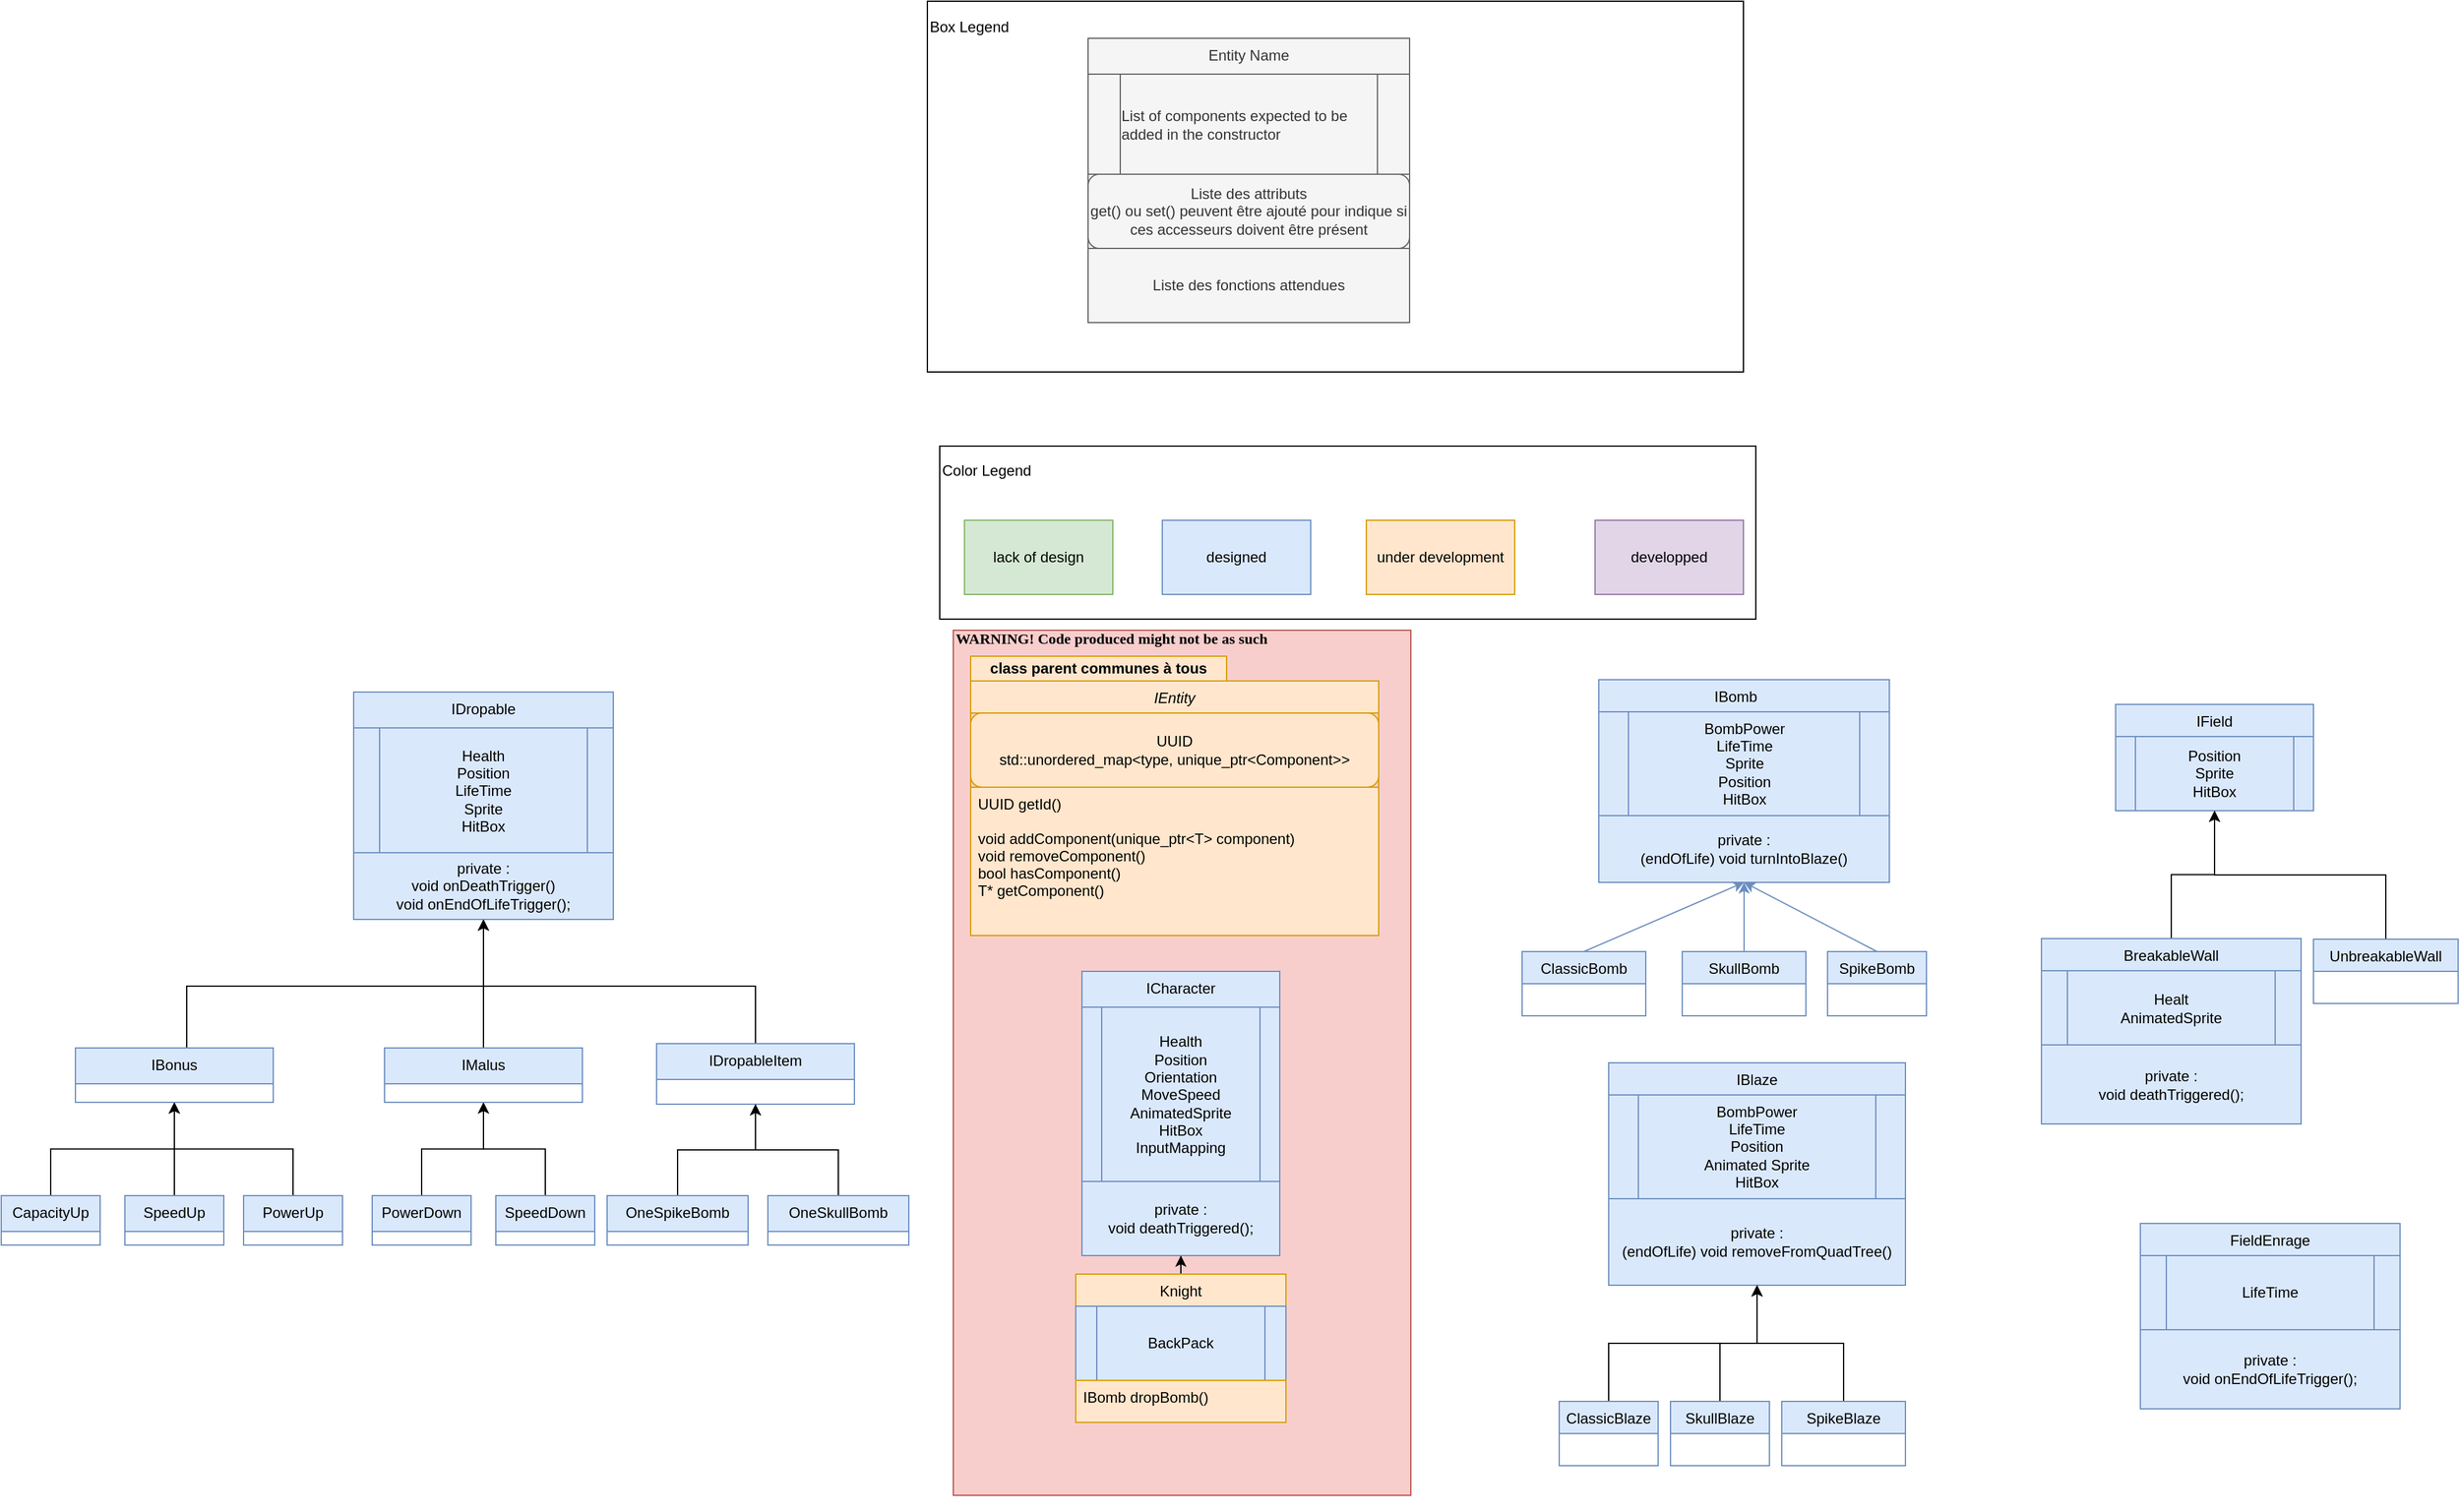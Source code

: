 <mxfile version="19.0.2" type="github" pages="6">
  <diagram id="C5RBs43oDa-KdzZeNtuy" name="Entity">
    <mxGraphModel dx="4319" dy="1787" grid="1" gridSize="10" guides="1" tooltips="1" connect="1" arrows="1" fold="1" page="1" pageScale="1" pageWidth="827" pageHeight="1169" math="0" shadow="0">
      <root>
        <mxCell id="WIyWlLk6GJQsqaUBKTNV-0" />
        <mxCell id="WIyWlLk6GJQsqaUBKTNV-1" parent="WIyWlLk6GJQsqaUBKTNV-0" />
        <mxCell id="NeBYNHLifacWEhn9Xsfm-3" value="Box Legend&lt;br&gt;&lt;br&gt;&lt;br&gt;&lt;br&gt;&lt;br&gt;&lt;br&gt;&lt;br&gt;&lt;br&gt;&lt;br&gt;&lt;br&gt;&lt;br&gt;&lt;br&gt;&lt;br&gt;&lt;br&gt;&lt;br&gt;&lt;br&gt;&lt;br&gt;&lt;br&gt;&lt;br&gt;" style="rounded=0;whiteSpace=wrap;html=1;align=left;" parent="WIyWlLk6GJQsqaUBKTNV-1" vertex="1">
          <mxGeometry x="-1791" y="-1169" width="660" height="300" as="geometry" />
        </mxCell>
        <mxCell id="1hP_M07iAMLnP-3DDAK9-34" value="&lt;p&gt;&lt;b&gt;&lt;font face=&quot;Times New Roman&quot;&gt;WARNING! Code produced might not be as such&lt;/font&gt;&lt;/b&gt;&lt;/p&gt;&lt;p&gt;&lt;b&gt;&lt;font face=&quot;Times New Roman&quot;&gt;&lt;br&gt;&lt;/font&gt;&lt;/b&gt;&lt;/p&gt;&lt;p&gt;&lt;b&gt;&lt;font face=&quot;Times New Roman&quot;&gt;&lt;br&gt;&lt;/font&gt;&lt;/b&gt;&lt;/p&gt;&lt;p&gt;&lt;b&gt;&lt;font face=&quot;Times New Roman&quot;&gt;&lt;br&gt;&lt;/font&gt;&lt;/b&gt;&lt;/p&gt;&lt;p&gt;&lt;b&gt;&lt;font face=&quot;Times New Roman&quot;&gt;&lt;br&gt;&lt;/font&gt;&lt;/b&gt;&lt;/p&gt;&lt;p&gt;&lt;b&gt;&lt;font face=&quot;Times New Roman&quot;&gt;&lt;br&gt;&lt;/font&gt;&lt;/b&gt;&lt;/p&gt;&lt;p&gt;&lt;b&gt;&lt;font face=&quot;Times New Roman&quot;&gt;&lt;br&gt;&lt;/font&gt;&lt;/b&gt;&lt;/p&gt;&lt;p&gt;&lt;b&gt;&lt;font face=&quot;Times New Roman&quot;&gt;&lt;br&gt;&lt;/font&gt;&lt;/b&gt;&lt;/p&gt;&lt;p&gt;&lt;b&gt;&lt;font face=&quot;Times New Roman&quot;&gt;&lt;br&gt;&lt;/font&gt;&lt;/b&gt;&lt;/p&gt;&lt;p&gt;&lt;b&gt;&lt;font face=&quot;Times New Roman&quot;&gt;&lt;br&gt;&lt;/font&gt;&lt;/b&gt;&lt;/p&gt;&lt;p&gt;&lt;b&gt;&lt;font face=&quot;Times New Roman&quot;&gt;&lt;br&gt;&lt;/font&gt;&lt;/b&gt;&lt;/p&gt;&lt;p&gt;&lt;b&gt;&lt;font face=&quot;Times New Roman&quot;&gt;&lt;br&gt;&lt;/font&gt;&lt;/b&gt;&lt;/p&gt;&lt;p&gt;&lt;b&gt;&lt;font face=&quot;Times New Roman&quot;&gt;&lt;br&gt;&lt;/font&gt;&lt;/b&gt;&lt;/p&gt;&lt;p&gt;&lt;b&gt;&lt;font face=&quot;Times New Roman&quot;&gt;&lt;br&gt;&lt;/font&gt;&lt;/b&gt;&lt;/p&gt;&lt;p&gt;&lt;b&gt;&lt;font face=&quot;Times New Roman&quot;&gt;&lt;br&gt;&lt;/font&gt;&lt;/b&gt;&lt;/p&gt;&lt;p&gt;&lt;br&gt;&lt;/p&gt;&lt;p&gt;&lt;br&gt;&lt;/p&gt;&lt;p&gt;&lt;br&gt;&lt;/p&gt;&lt;p&gt;&lt;br&gt;&lt;/p&gt;&lt;p&gt;&lt;br&gt;&lt;/p&gt;&lt;p&gt;&lt;br&gt;&lt;/p&gt;&lt;p&gt;&lt;br&gt;&lt;/p&gt;&lt;p&gt;&lt;br&gt;&lt;/p&gt;&lt;p&gt;&lt;br&gt;&lt;/p&gt;&lt;p&gt;&lt;br&gt;&lt;/p&gt;&lt;p&gt;&lt;br&gt;&lt;/p&gt;&lt;p&gt;&lt;br&gt;&lt;/p&gt;" style="rounded=0;whiteSpace=wrap;html=1;fillColor=#f8cecc;strokeColor=#b85450;align=left;" parent="WIyWlLk6GJQsqaUBKTNV-1" vertex="1">
          <mxGeometry x="-1770" y="-660" width="370" height="700" as="geometry" />
        </mxCell>
        <mxCell id="zkfFHV4jXpPFQw0GAbJ--0" value="IEntity" style="swimlane;fontStyle=2;align=center;verticalAlign=top;childLayout=stackLayout;horizontal=1;startSize=26;horizontalStack=0;resizeParent=1;resizeLast=0;collapsible=1;marginBottom=0;rounded=0;shadow=0;strokeWidth=1;fillColor=#ffe6cc;strokeColor=#d79b00;" parent="WIyWlLk6GJQsqaUBKTNV-1" vertex="1">
          <mxGeometry x="-1756" y="-619" width="330" height="206" as="geometry">
            <mxRectangle x="220" y="120" width="160" height="26" as="alternateBounds" />
          </mxGeometry>
        </mxCell>
        <mxCell id="NeBYNHLifacWEhn9Xsfm-23" value="&lt;span style=&quot;&quot;&gt;UUID&lt;/span&gt;&lt;br style=&quot;&quot;&gt;&lt;span style=&quot;&quot;&gt;std::unordered_map&amp;lt;type, unique_ptr&amp;lt;Component&amp;gt;&amp;gt;&lt;/span&gt;" style="rounded=1;whiteSpace=wrap;html=1;labelBackgroundColor=none;fillColor=#ffe6cc;strokeColor=#d79b00;" parent="zkfFHV4jXpPFQw0GAbJ--0" vertex="1">
          <mxGeometry y="26" width="330" height="60" as="geometry" />
        </mxCell>
        <mxCell id="5qYCSeuJUYiYYrYhOCEf-12" value="UUID getId()&#xa;&#xa;void addComponent(unique_ptr&lt;T&gt; component)&#xa;void removeComponent()&#xa;bool hasComponent()&#xa;T* getComponent()&#xa;&#xa;&#xa;" style="text;align=left;verticalAlign=top;spacingLeft=4;spacingRight=4;overflow=hidden;rotatable=0;points=[[0,0.5],[1,0.5]];portConstraint=eastwest;strokeColor=#d79b00;fillColor=#ffe6cc;" parent="zkfFHV4jXpPFQw0GAbJ--0" vertex="1">
          <mxGeometry y="86" width="330" height="120" as="geometry" />
        </mxCell>
        <mxCell id="pifteaphSLK5if9iPqi3-0" value="IField" style="swimlane;fontStyle=0;align=center;verticalAlign=top;childLayout=stackLayout;horizontal=1;startSize=26;horizontalStack=0;resizeParent=1;resizeLast=0;collapsible=1;marginBottom=0;rounded=0;shadow=0;strokeWidth=1;fillColor=#dae8fc;strokeColor=#6c8ebf;" parent="WIyWlLk6GJQsqaUBKTNV-1" vertex="1">
          <mxGeometry x="-830" y="-600" width="160" height="86" as="geometry">
            <mxRectangle x="130" y="380" width="160" height="26" as="alternateBounds" />
          </mxGeometry>
        </mxCell>
        <mxCell id="-kziB6kyhPgsXL_CWFJa-2" value="Position&lt;br&gt;Sprite&lt;br&gt;HitBox" style="shape=process;whiteSpace=wrap;html=1;backgroundOutline=1;labelBackgroundColor=none;fillColor=#dae8fc;strokeColor=#6c8ebf;" parent="pifteaphSLK5if9iPqi3-0" vertex="1">
          <mxGeometry y="26" width="160" height="60" as="geometry" />
        </mxCell>
        <mxCell id="1hP_M07iAMLnP-3DDAK9-47" style="edgeStyle=orthogonalEdgeStyle;rounded=0;orthogonalLoop=1;jettySize=auto;html=1;fontColor=#FFFFFF;" parent="WIyWlLk6GJQsqaUBKTNV-1" source="pifteaphSLK5if9iPqi3-3" target="-kziB6kyhPgsXL_CWFJa-2" edge="1">
          <mxGeometry relative="1" as="geometry">
            <mxPoint x="-751.5" y="-514" as="targetPoint" />
          </mxGeometry>
        </mxCell>
        <mxCell id="pifteaphSLK5if9iPqi3-3" value="BreakableWall" style="swimlane;fontStyle=0;align=center;verticalAlign=top;childLayout=stackLayout;horizontal=1;startSize=26;horizontalStack=0;resizeParent=1;resizeLast=0;collapsible=1;marginBottom=0;rounded=0;shadow=0;strokeWidth=1;fillColor=#dae8fc;strokeColor=#6c8ebf;" parent="WIyWlLk6GJQsqaUBKTNV-1" vertex="1">
          <mxGeometry x="-890" y="-410.5" width="210" height="150" as="geometry">
            <mxRectangle x="130" y="380" width="160" height="26" as="alternateBounds" />
          </mxGeometry>
        </mxCell>
        <mxCell id="-kziB6kyhPgsXL_CWFJa-3" value="Healt&lt;br&gt;AnimatedSprite" style="shape=process;whiteSpace=wrap;html=1;backgroundOutline=1;labelBackgroundColor=none;fillColor=#dae8fc;strokeColor=#6c8ebf;" parent="pifteaphSLK5if9iPqi3-3" vertex="1">
          <mxGeometry y="26" width="210" height="60" as="geometry" />
        </mxCell>
        <mxCell id="-kziB6kyhPgsXL_CWFJa-4" value="private :&lt;br&gt;void deathTriggered();" style="rounded=0;whiteSpace=wrap;html=1;fillColor=#dae8fc;strokeColor=#6c8ebf;" parent="pifteaphSLK5if9iPqi3-3" vertex="1">
          <mxGeometry y="86" width="210" height="64" as="geometry" />
        </mxCell>
        <mxCell id="1hP_M07iAMLnP-3DDAK9-49" style="edgeStyle=orthogonalEdgeStyle;rounded=0;orthogonalLoop=1;jettySize=auto;html=1;fontColor=#FFFFFF;" parent="WIyWlLk6GJQsqaUBKTNV-1" source="pifteaphSLK5if9iPqi3-4" target="-kziB6kyhPgsXL_CWFJa-2" edge="1">
          <mxGeometry relative="1" as="geometry" />
        </mxCell>
        <mxCell id="pifteaphSLK5if9iPqi3-4" value="UnbreakableWall" style="swimlane;fontStyle=0;align=center;verticalAlign=top;childLayout=stackLayout;horizontal=1;startSize=26;horizontalStack=0;resizeParent=1;resizeLast=0;collapsible=1;marginBottom=0;rounded=0;shadow=0;strokeWidth=1;fillColor=#dae8fc;strokeColor=#6c8ebf;" parent="WIyWlLk6GJQsqaUBKTNV-1" vertex="1">
          <mxGeometry x="-670" y="-410" width="117" height="52" as="geometry">
            <mxRectangle x="130" y="380" width="160" height="26" as="alternateBounds" />
          </mxGeometry>
        </mxCell>
        <mxCell id="5qYCSeuJUYiYYrYhOCEf-0" value="IBomb    " style="swimlane;fontStyle=0;align=center;verticalAlign=top;childLayout=stackLayout;horizontal=1;startSize=26;horizontalStack=0;resizeParent=1;resizeLast=0;collapsible=1;marginBottom=0;rounded=0;shadow=0;strokeWidth=1;fillColor=#dae8fc;strokeColor=#6c8ebf;" parent="WIyWlLk6GJQsqaUBKTNV-1" vertex="1">
          <mxGeometry x="-1248" y="-620" width="235" height="164" as="geometry">
            <mxRectangle x="340" y="380" width="170" height="26" as="alternateBounds" />
          </mxGeometry>
        </mxCell>
        <mxCell id="-kziB6kyhPgsXL_CWFJa-0" value="&lt;span style=&quot;text-align: left;&quot;&gt;BombPower&lt;/span&gt;&lt;br&gt;LifeTime&lt;br&gt;Sprite&lt;br&gt;Position&lt;br&gt;HitBox" style="shape=process;whiteSpace=wrap;html=1;backgroundOutline=1;labelBackgroundColor=none;fillColor=#dae8fc;strokeColor=#6c8ebf;" parent="5qYCSeuJUYiYYrYhOCEf-0" vertex="1">
          <mxGeometry y="26" width="235" height="84" as="geometry" />
        </mxCell>
        <mxCell id="5qYCSeuJUYiYYrYhOCEf-17" value="private :&lt;br&gt;(endOfLife) void turnIntoBlaze()" style="rounded=0;whiteSpace=wrap;html=1;fillColor=#dae8fc;strokeColor=#6c8ebf;" parent="5qYCSeuJUYiYYrYhOCEf-0" vertex="1">
          <mxGeometry y="110" width="235" height="54" as="geometry" />
        </mxCell>
        <mxCell id="5qYCSeuJUYiYYrYhOCEf-4" value="ClassicBomb" style="swimlane;fontStyle=0;align=center;verticalAlign=top;childLayout=stackLayout;horizontal=1;startSize=26;horizontalStack=0;resizeParent=1;resizeLast=0;collapsible=1;marginBottom=0;rounded=0;shadow=0;strokeWidth=1;fillColor=#dae8fc;strokeColor=#6c8ebf;" parent="WIyWlLk6GJQsqaUBKTNV-1" vertex="1">
          <mxGeometry x="-1310" y="-400" width="100" height="52" as="geometry">
            <mxRectangle x="340" y="380" width="170" height="26" as="alternateBounds" />
          </mxGeometry>
        </mxCell>
        <mxCell id="5qYCSeuJUYiYYrYhOCEf-13" value="SpikeBomb" style="swimlane;fontStyle=0;align=center;verticalAlign=top;childLayout=stackLayout;horizontal=1;startSize=26;horizontalStack=0;resizeParent=1;resizeLast=0;collapsible=1;marginBottom=0;rounded=0;shadow=0;strokeWidth=1;fillColor=#dae8fc;strokeColor=#6c8ebf;" parent="WIyWlLk6GJQsqaUBKTNV-1" vertex="1">
          <mxGeometry x="-1063" y="-400" width="80" height="52" as="geometry">
            <mxRectangle x="340" y="380" width="170" height="26" as="alternateBounds" />
          </mxGeometry>
        </mxCell>
        <mxCell id="5qYCSeuJUYiYYrYhOCEf-23" value="" style="endArrow=classic;html=1;rounded=0;entryX=0.5;entryY=1;entryDx=0;entryDy=0;exitX=0.5;exitY=0;exitDx=0;exitDy=0;fillColor=#dae8fc;strokeColor=#6c8ebf;" parent="WIyWlLk6GJQsqaUBKTNV-1" source="5qYCSeuJUYiYYrYhOCEf-4" target="5qYCSeuJUYiYYrYhOCEf-0" edge="1">
          <mxGeometry width="50" height="50" relative="1" as="geometry">
            <mxPoint x="-1303" y="-470" as="sourcePoint" />
            <mxPoint x="-1253" y="-520" as="targetPoint" />
          </mxGeometry>
        </mxCell>
        <mxCell id="5qYCSeuJUYiYYrYhOCEf-24" value="" style="endArrow=classic;html=1;rounded=0;entryX=0.5;entryY=1;entryDx=0;entryDy=0;exitX=0.5;exitY=0;exitDx=0;exitDy=0;fillColor=#dae8fc;strokeColor=#6c8ebf;" parent="WIyWlLk6GJQsqaUBKTNV-1" source="5qYCSeuJUYiYYrYhOCEf-13" target="5qYCSeuJUYiYYrYhOCEf-0" edge="1">
          <mxGeometry width="50" height="50" relative="1" as="geometry">
            <mxPoint x="-1163" y="-362" as="sourcePoint" />
            <mxPoint x="-1113" y="-400.0" as="targetPoint" />
          </mxGeometry>
        </mxCell>
        <mxCell id="9gQlc3UvzQQbZU1a2G_2-1" style="edgeStyle=orthogonalEdgeStyle;rounded=0;orthogonalLoop=1;jettySize=auto;html=1;entryX=0.5;entryY=1;entryDx=0;entryDy=0;fillColor=#dae8fc;strokeColor=#6c8ebf;" parent="WIyWlLk6GJQsqaUBKTNV-1" source="5qYCSeuJUYiYYrYhOCEf-25" target="5qYCSeuJUYiYYrYhOCEf-0" edge="1">
          <mxGeometry relative="1" as="geometry" />
        </mxCell>
        <mxCell id="5qYCSeuJUYiYYrYhOCEf-25" value="SkullBomb" style="swimlane;fontStyle=0;align=center;verticalAlign=top;childLayout=stackLayout;horizontal=1;startSize=26;horizontalStack=0;resizeParent=1;resizeLast=0;collapsible=1;marginBottom=0;rounded=0;shadow=0;strokeWidth=1;fillColor=#dae8fc;strokeColor=#6c8ebf;" parent="WIyWlLk6GJQsqaUBKTNV-1" vertex="1">
          <mxGeometry x="-1180.5" y="-400" width="100" height="52" as="geometry">
            <mxRectangle x="340" y="380" width="170" height="26" as="alternateBounds" />
          </mxGeometry>
        </mxCell>
        <mxCell id="1hP_M07iAMLnP-3DDAK9-28" style="edgeStyle=orthogonalEdgeStyle;rounded=0;orthogonalLoop=1;jettySize=auto;html=1;" parent="WIyWlLk6GJQsqaUBKTNV-1" source="5qYCSeuJUYiYYrYhOCEf-31" target="OOfAImMTtNJpo4I0bIWI-0" edge="1">
          <mxGeometry relative="1" as="geometry">
            <mxPoint x="-1511" y="-184" as="targetPoint" />
          </mxGeometry>
        </mxCell>
        <mxCell id="5qYCSeuJUYiYYrYhOCEf-31" value="Knight" style="swimlane;fontStyle=0;align=center;verticalAlign=top;childLayout=stackLayout;horizontal=1;startSize=26;horizontalStack=0;resizeParent=1;resizeLast=0;collapsible=1;marginBottom=0;rounded=0;shadow=0;strokeWidth=1;fillColor=#ffe6cc;strokeColor=#d79b00;" parent="WIyWlLk6GJQsqaUBKTNV-1" vertex="1">
          <mxGeometry x="-1671" y="-139" width="170" height="120" as="geometry">
            <mxRectangle x="130" y="380" width="160" height="26" as="alternateBounds" />
          </mxGeometry>
        </mxCell>
        <mxCell id="Asf3EDTbDIg-MHWluMpm-0" value="&lt;span style=&quot;text-align: left;&quot;&gt;BackPack&lt;/span&gt;" style="shape=process;whiteSpace=wrap;html=1;backgroundOutline=1;fillColor=#dae8fc;strokeColor=#6c8ebf;" parent="5qYCSeuJUYiYYrYhOCEf-31" vertex="1">
          <mxGeometry y="26" width="170" height="60" as="geometry" />
        </mxCell>
        <mxCell id="5qYCSeuJUYiYYrYhOCEf-33" value="IBomb dropBomb()" style="text;align=left;verticalAlign=top;spacingLeft=4;spacingRight=4;overflow=hidden;rotatable=0;points=[[0,0.5],[1,0.5]];portConstraint=eastwest;fillColor=#ffe6cc;strokeColor=#d79b00;" parent="5qYCSeuJUYiYYrYhOCEf-31" vertex="1">
          <mxGeometry y="86" width="170" height="34" as="geometry" />
        </mxCell>
        <mxCell id="1hP_M07iAMLnP-3DDAK9-21" style="edgeStyle=orthogonalEdgeStyle;rounded=0;orthogonalLoop=1;jettySize=auto;html=1;entryX=0.5;entryY=1;entryDx=0;entryDy=0;" parent="WIyWlLk6GJQsqaUBKTNV-1" source="5qYCSeuJUYiYYrYhOCEf-42" target="5qYCSeuJUYiYYrYhOCEf-34" edge="1">
          <mxGeometry relative="1" as="geometry" />
        </mxCell>
        <mxCell id="5qYCSeuJUYiYYrYhOCEf-42" value="PowerUp" style="swimlane;fontStyle=0;align=center;verticalAlign=top;childLayout=stackLayout;horizontal=1;startSize=29;horizontalStack=0;resizeParent=1;resizeLast=0;collapsible=1;marginBottom=0;rounded=0;shadow=0;strokeWidth=1;fillColor=#dae8fc;strokeColor=#6c8ebf;" parent="WIyWlLk6GJQsqaUBKTNV-1" vertex="1">
          <mxGeometry x="-2344" y="-202.5" width="80" height="40" as="geometry">
            <mxRectangle x="130" y="380" width="160" height="26" as="alternateBounds" />
          </mxGeometry>
        </mxCell>
        <mxCell id="1hP_M07iAMLnP-3DDAK9-22" style="edgeStyle=orthogonalEdgeStyle;rounded=0;orthogonalLoop=1;jettySize=auto;html=1;entryX=0.5;entryY=1;entryDx=0;entryDy=0;" parent="WIyWlLk6GJQsqaUBKTNV-1" source="5qYCSeuJUYiYYrYhOCEf-47" target="5qYCSeuJUYiYYrYhOCEf-34" edge="1">
          <mxGeometry relative="1" as="geometry" />
        </mxCell>
        <mxCell id="5qYCSeuJUYiYYrYhOCEf-47" value="SpeedUp" style="swimlane;fontStyle=0;align=center;verticalAlign=top;childLayout=stackLayout;horizontal=1;startSize=29;horizontalStack=0;resizeParent=1;resizeLast=0;collapsible=1;marginBottom=0;rounded=0;shadow=0;strokeWidth=1;fillColor=#dae8fc;strokeColor=#6c8ebf;" parent="WIyWlLk6GJQsqaUBKTNV-1" vertex="1">
          <mxGeometry x="-2440" y="-202.5" width="80" height="40" as="geometry">
            <mxRectangle x="130" y="380" width="160" height="26" as="alternateBounds" />
          </mxGeometry>
        </mxCell>
        <mxCell id="1hP_M07iAMLnP-3DDAK9-23" style="edgeStyle=orthogonalEdgeStyle;rounded=0;orthogonalLoop=1;jettySize=auto;html=1;entryX=0.5;entryY=1;entryDx=0;entryDy=0;" parent="WIyWlLk6GJQsqaUBKTNV-1" source="5qYCSeuJUYiYYrYhOCEf-53" target="5qYCSeuJUYiYYrYhOCEf-34" edge="1">
          <mxGeometry relative="1" as="geometry" />
        </mxCell>
        <mxCell id="5qYCSeuJUYiYYrYhOCEf-53" value="CapacityUp" style="swimlane;fontStyle=0;align=center;verticalAlign=top;childLayout=stackLayout;horizontal=1;startSize=29;horizontalStack=0;resizeParent=1;resizeLast=0;collapsible=1;marginBottom=0;rounded=0;shadow=0;strokeWidth=1;fillColor=#dae8fc;strokeColor=#6c8ebf;" parent="WIyWlLk6GJQsqaUBKTNV-1" vertex="1">
          <mxGeometry x="-2540" y="-202.5" width="80" height="40" as="geometry">
            <mxRectangle x="130" y="380" width="160" height="26" as="alternateBounds" />
          </mxGeometry>
        </mxCell>
        <mxCell id="1hP_M07iAMLnP-3DDAK9-10" style="edgeStyle=orthogonalEdgeStyle;rounded=0;orthogonalLoop=1;jettySize=auto;html=1;entryX=0.5;entryY=1;entryDx=0;entryDy=0;" parent="WIyWlLk6GJQsqaUBKTNV-1" source="5qYCSeuJUYiYYrYhOCEf-57" target="sA8n1l4aLInA6auTdc-I-0" edge="1">
          <mxGeometry relative="1" as="geometry" />
        </mxCell>
        <mxCell id="5qYCSeuJUYiYYrYhOCEf-57" value="OneSpikeBomb" style="swimlane;fontStyle=0;align=center;verticalAlign=top;childLayout=stackLayout;horizontal=1;startSize=29;horizontalStack=0;resizeParent=1;resizeLast=0;collapsible=1;marginBottom=0;rounded=0;shadow=0;strokeWidth=1;fillColor=#dae8fc;strokeColor=#6c8ebf;" parent="WIyWlLk6GJQsqaUBKTNV-1" vertex="1">
          <mxGeometry x="-2050" y="-202.5" width="114" height="40" as="geometry">
            <mxRectangle x="130" y="380" width="160" height="26" as="alternateBounds" />
          </mxGeometry>
        </mxCell>
        <mxCell id="5qYCSeuJUYiYYrYhOCEf-75" style="edgeStyle=orthogonalEdgeStyle;rounded=0;orthogonalLoop=1;jettySize=auto;html=1;startArrow=none;" parent="WIyWlLk6GJQsqaUBKTNV-1" source="1hP_M07iAMLnP-3DDAK9-2" target="1hP_M07iAMLnP-3DDAK9-16" edge="1">
          <mxGeometry relative="1" as="geometry">
            <mxPoint x="-2440" y="-278" as="targetPoint" />
          </mxGeometry>
        </mxCell>
        <mxCell id="1hP_M07iAMLnP-3DDAK9-20" style="edgeStyle=orthogonalEdgeStyle;rounded=0;orthogonalLoop=1;jettySize=auto;html=1;" parent="WIyWlLk6GJQsqaUBKTNV-1" source="5qYCSeuJUYiYYrYhOCEf-45" target="1hP_M07iAMLnP-3DDAK9-16" edge="1">
          <mxGeometry relative="1" as="geometry" />
        </mxCell>
        <mxCell id="5qYCSeuJUYiYYrYhOCEf-45" value="PowerDown" style="swimlane;fontStyle=0;align=center;verticalAlign=top;childLayout=stackLayout;horizontal=1;startSize=29;horizontalStack=0;resizeParent=1;resizeLast=0;collapsible=1;marginBottom=0;rounded=0;shadow=0;strokeWidth=1;fillColor=#dae8fc;strokeColor=#6c8ebf;" parent="WIyWlLk6GJQsqaUBKTNV-1" vertex="1">
          <mxGeometry x="-2240" y="-202.5" width="80" height="40" as="geometry">
            <mxRectangle x="130" y="380" width="160" height="26" as="alternateBounds" />
          </mxGeometry>
        </mxCell>
        <mxCell id="1hP_M07iAMLnP-3DDAK9-25" style="edgeStyle=orthogonalEdgeStyle;rounded=0;orthogonalLoop=1;jettySize=auto;html=1;entryX=0.5;entryY=1;entryDx=0;entryDy=0;" parent="WIyWlLk6GJQsqaUBKTNV-1" source="sA8n1l4aLInA6auTdc-I-0" target="1hP_M07iAMLnP-3DDAK9-14" edge="1">
          <mxGeometry relative="1" as="geometry">
            <Array as="points">
              <mxPoint x="-1930" y="-372" />
              <mxPoint x="-2150" y="-372" />
            </Array>
          </mxGeometry>
        </mxCell>
        <mxCell id="sA8n1l4aLInA6auTdc-I-0" value="IDropableItem" style="swimlane;fontStyle=0;align=center;verticalAlign=top;childLayout=stackLayout;horizontal=1;startSize=29;horizontalStack=0;resizeParent=1;resizeLast=0;collapsible=1;marginBottom=0;rounded=0;shadow=0;strokeWidth=1;fillColor=#dae8fc;strokeColor=#6c8ebf;" parent="WIyWlLk6GJQsqaUBKTNV-1" vertex="1">
          <mxGeometry x="-2010" y="-325.5" width="160" height="49" as="geometry">
            <mxRectangle x="130" y="380" width="160" height="26" as="alternateBounds" />
          </mxGeometry>
        </mxCell>
        <mxCell id="1hP_M07iAMLnP-3DDAK9-17" style="edgeStyle=orthogonalEdgeStyle;rounded=0;orthogonalLoop=1;jettySize=auto;html=1;entryX=0.5;entryY=1;entryDx=0;entryDy=0;" parent="WIyWlLk6GJQsqaUBKTNV-1" source="5qYCSeuJUYiYYrYhOCEf-34" target="1hP_M07iAMLnP-3DDAK9-14" edge="1">
          <mxGeometry relative="1" as="geometry">
            <Array as="points">
              <mxPoint x="-2390" y="-372" />
              <mxPoint x="-2150" y="-372" />
            </Array>
          </mxGeometry>
        </mxCell>
        <mxCell id="5qYCSeuJUYiYYrYhOCEf-34" value="IBonus" style="swimlane;fontStyle=0;align=center;verticalAlign=top;childLayout=stackLayout;horizontal=1;startSize=29;horizontalStack=0;resizeParent=1;resizeLast=0;collapsible=1;marginBottom=0;rounded=0;shadow=0;strokeWidth=1;fillColor=#dae8fc;strokeColor=#6c8ebf;" parent="WIyWlLk6GJQsqaUBKTNV-1" vertex="1">
          <mxGeometry x="-2480" y="-322" width="160" height="44" as="geometry">
            <mxRectangle x="130" y="380" width="160" height="26" as="alternateBounds" />
          </mxGeometry>
        </mxCell>
        <mxCell id="1hP_M07iAMLnP-3DDAK9-2" value="SpeedDown" style="swimlane;fontStyle=0;align=center;verticalAlign=top;childLayout=stackLayout;horizontal=1;startSize=29;horizontalStack=0;resizeParent=1;resizeLast=0;collapsible=1;marginBottom=0;rounded=0;shadow=0;strokeWidth=1;fillColor=#dae8fc;strokeColor=#6c8ebf;" parent="WIyWlLk6GJQsqaUBKTNV-1" vertex="1">
          <mxGeometry x="-2140" y="-202.5" width="80" height="40" as="geometry">
            <mxRectangle x="130" y="380" width="160" height="26" as="alternateBounds" />
          </mxGeometry>
        </mxCell>
        <mxCell id="1hP_M07iAMLnP-3DDAK9-11" style="edgeStyle=orthogonalEdgeStyle;rounded=0;orthogonalLoop=1;jettySize=auto;html=1;entryX=0.5;entryY=1;entryDx=0;entryDy=0;" parent="WIyWlLk6GJQsqaUBKTNV-1" source="1hP_M07iAMLnP-3DDAK9-9" target="sA8n1l4aLInA6auTdc-I-0" edge="1">
          <mxGeometry relative="1" as="geometry" />
        </mxCell>
        <mxCell id="1hP_M07iAMLnP-3DDAK9-9" value="OneSkullBomb" style="swimlane;fontStyle=0;align=center;verticalAlign=top;childLayout=stackLayout;horizontal=1;startSize=29;horizontalStack=0;resizeParent=1;resizeLast=0;collapsible=1;marginBottom=0;rounded=0;shadow=0;strokeWidth=1;fillColor=#dae8fc;strokeColor=#6c8ebf;" parent="WIyWlLk6GJQsqaUBKTNV-1" vertex="1">
          <mxGeometry x="-1920" y="-202.5" width="114" height="40" as="geometry">
            <mxRectangle x="130" y="380" width="160" height="26" as="alternateBounds" />
          </mxGeometry>
        </mxCell>
        <mxCell id="1hP_M07iAMLnP-3DDAK9-14" value="IDropable" style="swimlane;fontStyle=0;align=center;verticalAlign=top;childLayout=stackLayout;horizontal=1;startSize=29;horizontalStack=0;resizeParent=1;resizeLast=0;collapsible=1;marginBottom=0;rounded=0;shadow=0;strokeWidth=1;fillColor=#dae8fc;strokeColor=#6c8ebf;" parent="WIyWlLk6GJQsqaUBKTNV-1" vertex="1">
          <mxGeometry x="-2255" y="-610" width="210" height="184" as="geometry">
            <mxRectangle x="130" y="380" width="160" height="26" as="alternateBounds" />
          </mxGeometry>
        </mxCell>
        <mxCell id="NeBYNHLifacWEhn9Xsfm-26" value="&lt;span style=&quot;text-align: left;&quot;&gt;Health&lt;/span&gt;&lt;br&gt;Position&lt;br&gt;LifeTime&lt;br&gt;Sprite&lt;br&gt;HitBox" style="shape=process;whiteSpace=wrap;html=1;backgroundOutline=1;labelBackgroundColor=none;fillColor=#dae8fc;strokeColor=#6c8ebf;" parent="1hP_M07iAMLnP-3DDAK9-14" vertex="1">
          <mxGeometry y="29" width="210" height="101" as="geometry" />
        </mxCell>
        <mxCell id="Z0SzB8EOgksDpujRMyB5-2" value="private :&lt;br&gt;void onDeathTrigger()&lt;br&gt;void onEndOfLifeTrigger();" style="rounded=0;whiteSpace=wrap;html=1;fillColor=#dae8fc;strokeColor=#6c8ebf;" parent="1hP_M07iAMLnP-3DDAK9-14" vertex="1">
          <mxGeometry y="130" width="210" height="54" as="geometry" />
        </mxCell>
        <mxCell id="1hP_M07iAMLnP-3DDAK9-18" style="edgeStyle=orthogonalEdgeStyle;rounded=0;orthogonalLoop=1;jettySize=auto;html=1;entryX=0.5;entryY=1;entryDx=0;entryDy=0;" parent="WIyWlLk6GJQsqaUBKTNV-1" source="1hP_M07iAMLnP-3DDAK9-16" target="1hP_M07iAMLnP-3DDAK9-14" edge="1">
          <mxGeometry relative="1" as="geometry" />
        </mxCell>
        <mxCell id="1hP_M07iAMLnP-3DDAK9-16" value="IMalus" style="swimlane;fontStyle=0;align=center;verticalAlign=top;childLayout=stackLayout;horizontal=1;startSize=29;horizontalStack=0;resizeParent=1;resizeLast=0;collapsible=1;marginBottom=0;rounded=0;shadow=0;strokeWidth=1;fillColor=#dae8fc;strokeColor=#6c8ebf;" parent="WIyWlLk6GJQsqaUBKTNV-1" vertex="1">
          <mxGeometry x="-2230" y="-322" width="160" height="44" as="geometry">
            <mxRectangle x="130" y="380" width="160" height="26" as="alternateBounds" />
          </mxGeometry>
        </mxCell>
        <mxCell id="1hP_M07iAMLnP-3DDAK9-29" value="ICharacter" style="swimlane;fontStyle=0;align=center;verticalAlign=top;childLayout=stackLayout;horizontal=1;startSize=29;horizontalStack=0;resizeParent=1;resizeLast=0;collapsible=1;marginBottom=0;rounded=0;shadow=0;strokeWidth=1;fillColor=#dae8fc;strokeColor=#6c8ebf;" parent="WIyWlLk6GJQsqaUBKTNV-1" vertex="1">
          <mxGeometry x="-1666" y="-384" width="160" height="230" as="geometry">
            <mxRectangle x="130" y="380" width="160" height="26" as="alternateBounds" />
          </mxGeometry>
        </mxCell>
        <mxCell id="NeBYNHLifacWEhn9Xsfm-0" value="&lt;span style=&quot;text-align: left;&quot;&gt;Health&lt;/span&gt;&lt;br&gt;Position&lt;br&gt;Orientation&lt;br&gt;MoveSpeed&lt;br&gt;AnimatedSprite&lt;br&gt;&lt;span style=&quot;&quot;&gt;HitBox&lt;br&gt;&lt;/span&gt;InputMapping&lt;span style=&quot;&quot;&gt;&lt;br&gt;&lt;/span&gt;" style="shape=process;whiteSpace=wrap;html=1;backgroundOutline=1;fillColor=#dae8fc;strokeColor=#6c8ebf;" parent="1hP_M07iAMLnP-3DDAK9-29" vertex="1">
          <mxGeometry y="29" width="160" height="141" as="geometry" />
        </mxCell>
        <mxCell id="OOfAImMTtNJpo4I0bIWI-0" value="private :&lt;br&gt;void deathTriggered();" style="rounded=0;whiteSpace=wrap;html=1;fillColor=#dae8fc;strokeColor=#6c8ebf;" parent="1hP_M07iAMLnP-3DDAK9-29" vertex="1">
          <mxGeometry y="170" width="160" height="60" as="geometry" />
        </mxCell>
        <mxCell id="QPqNGPtX9BUXnZDB_953-0" value="IBlaze" style="swimlane;fontStyle=0;align=center;verticalAlign=top;childLayout=stackLayout;horizontal=1;startSize=26;horizontalStack=0;resizeParent=1;resizeLast=0;collapsible=1;marginBottom=0;rounded=0;shadow=0;strokeWidth=1;fillColor=#dae8fc;strokeColor=#6c8ebf;" parent="WIyWlLk6GJQsqaUBKTNV-1" vertex="1">
          <mxGeometry x="-1240" y="-310" width="240" height="180" as="geometry">
            <mxRectangle x="-440" y="370" width="170" height="26" as="alternateBounds" />
          </mxGeometry>
        </mxCell>
        <mxCell id="-kziB6kyhPgsXL_CWFJa-1" value="&lt;span style=&quot;text-align: left;&quot;&gt;BombPower&lt;/span&gt;&lt;span style=&quot;&quot;&gt;&lt;br&gt;LifeTime&lt;br&gt;&lt;/span&gt;Position&lt;br style=&quot;&quot;&gt;&lt;span style=&quot;&quot;&gt;Animated Sprite&lt;br&gt;&lt;/span&gt;HitBox&lt;span style=&quot;&quot;&gt;&lt;br&gt;&lt;/span&gt;" style="shape=process;whiteSpace=wrap;html=1;backgroundOutline=1;labelBackgroundColor=none;fillColor=#dae8fc;strokeColor=#6c8ebf;" parent="QPqNGPtX9BUXnZDB_953-0" vertex="1">
          <mxGeometry y="26" width="240" height="84" as="geometry" />
        </mxCell>
        <mxCell id="6PONUtKkGbov2--6ka5f-0" value="private :&lt;br&gt;(endOfLife) void removeFromQuadTree()" style="rounded=0;whiteSpace=wrap;html=1;labelBackgroundColor=none;fontFamily=Helvetica;fillColor=#dae8fc;strokeColor=#6c8ebf;" parent="QPqNGPtX9BUXnZDB_953-0" vertex="1">
          <mxGeometry y="110" width="240" height="70" as="geometry" />
        </mxCell>
        <mxCell id="QPqNGPtX9BUXnZDB_953-10" style="edgeStyle=orthogonalEdgeStyle;rounded=0;orthogonalLoop=1;jettySize=auto;html=1;fontColor=#FFFFFF;entryX=0.5;entryY=1;entryDx=0;entryDy=0;" parent="WIyWlLk6GJQsqaUBKTNV-1" source="QPqNGPtX9BUXnZDB_953-7" target="6PONUtKkGbov2--6ka5f-0" edge="1">
          <mxGeometry relative="1" as="geometry">
            <mxPoint x="-1120" y="-136" as="targetPoint" />
          </mxGeometry>
        </mxCell>
        <mxCell id="QPqNGPtX9BUXnZDB_953-7" value="ClassicBlaze" style="swimlane;fontStyle=0;align=center;verticalAlign=top;childLayout=stackLayout;horizontal=1;startSize=26;horizontalStack=0;resizeParent=1;resizeLast=0;collapsible=1;marginBottom=0;rounded=0;shadow=0;strokeWidth=1;fillColor=#dae8fc;strokeColor=#6c8ebf;" parent="WIyWlLk6GJQsqaUBKTNV-1" vertex="1">
          <mxGeometry x="-1280" y="-36" width="80" height="52" as="geometry">
            <mxRectangle x="340" y="380" width="170" height="26" as="alternateBounds" />
          </mxGeometry>
        </mxCell>
        <mxCell id="-kziB6kyhPgsXL_CWFJa-6" style="edgeStyle=orthogonalEdgeStyle;rounded=0;orthogonalLoop=1;jettySize=auto;html=1;entryX=0.5;entryY=1;entryDx=0;entryDy=0;" parent="WIyWlLk6GJQsqaUBKTNV-1" source="QPqNGPtX9BUXnZDB_953-8" target="QPqNGPtX9BUXnZDB_953-0" edge="1">
          <mxGeometry relative="1" as="geometry" />
        </mxCell>
        <mxCell id="QPqNGPtX9BUXnZDB_953-8" value="SpikeBlaze" style="swimlane;fontStyle=0;align=center;verticalAlign=top;childLayout=stackLayout;horizontal=1;startSize=26;horizontalStack=0;resizeParent=1;resizeLast=0;collapsible=1;marginBottom=0;rounded=0;shadow=0;strokeWidth=1;fillColor=#dae8fc;strokeColor=#6c8ebf;" parent="WIyWlLk6GJQsqaUBKTNV-1" vertex="1">
          <mxGeometry x="-1100" y="-36" width="100" height="52" as="geometry">
            <mxRectangle x="-300" y="570" width="170" height="26" as="alternateBounds" />
          </mxGeometry>
        </mxCell>
        <mxCell id="-kziB6kyhPgsXL_CWFJa-5" style="edgeStyle=orthogonalEdgeStyle;rounded=0;orthogonalLoop=1;jettySize=auto;html=1;entryX=0.5;entryY=1;entryDx=0;entryDy=0;" parent="WIyWlLk6GJQsqaUBKTNV-1" source="QPqNGPtX9BUXnZDB_953-9" target="QPqNGPtX9BUXnZDB_953-0" edge="1">
          <mxGeometry relative="1" as="geometry" />
        </mxCell>
        <mxCell id="QPqNGPtX9BUXnZDB_953-9" value="SkullBlaze" style="swimlane;fontStyle=0;align=center;verticalAlign=top;childLayout=stackLayout;horizontal=1;startSize=26;horizontalStack=0;resizeParent=1;resizeLast=0;collapsible=1;marginBottom=0;rounded=0;shadow=0;strokeWidth=1;fillColor=#dae8fc;strokeColor=#6c8ebf;" parent="WIyWlLk6GJQsqaUBKTNV-1" vertex="1">
          <mxGeometry x="-1190" y="-36" width="80" height="52" as="geometry">
            <mxRectangle x="-390" y="570" width="170" height="26" as="alternateBounds" />
          </mxGeometry>
        </mxCell>
        <mxCell id="Av1kvA5OVr4Fn_ihZBVM-0" value="" style="group" parent="WIyWlLk6GJQsqaUBKTNV-1" vertex="1" connectable="0">
          <mxGeometry x="-1781" y="-809" width="660" height="140" as="geometry" />
        </mxCell>
        <mxCell id="Av1kvA5OVr4Fn_ihZBVM-1" value="Color Legend&lt;br&gt;&lt;br&gt;&lt;br&gt;&lt;br&gt;&lt;br&gt;&lt;br&gt;&lt;br&gt;&lt;br&gt;" style="rounded=0;whiteSpace=wrap;html=1;align=left;" parent="Av1kvA5OVr4Fn_ihZBVM-0" vertex="1">
          <mxGeometry width="660" height="140" as="geometry" />
        </mxCell>
        <mxCell id="Av1kvA5OVr4Fn_ihZBVM-2" value="under development" style="rounded=0;whiteSpace=wrap;html=1;fillColor=#ffe6cc;strokeColor=#d79b00;" parent="Av1kvA5OVr4Fn_ihZBVM-0" vertex="1">
          <mxGeometry x="345" y="60" width="120" height="60" as="geometry" />
        </mxCell>
        <mxCell id="Av1kvA5OVr4Fn_ihZBVM-3" value="designed" style="rounded=0;whiteSpace=wrap;html=1;fillColor=#dae8fc;strokeColor=#6c8ebf;" parent="Av1kvA5OVr4Fn_ihZBVM-0" vertex="1">
          <mxGeometry x="180" y="60" width="120" height="60" as="geometry" />
        </mxCell>
        <mxCell id="Av1kvA5OVr4Fn_ihZBVM-4" value="developped" style="rounded=0;whiteSpace=wrap;html=1;fillColor=#e1d5e7;strokeColor=#9673a6;" parent="Av1kvA5OVr4Fn_ihZBVM-0" vertex="1">
          <mxGeometry x="530" y="60" width="120" height="60" as="geometry" />
        </mxCell>
        <mxCell id="Av1kvA5OVr4Fn_ihZBVM-5" value="lack of design" style="rounded=0;whiteSpace=wrap;html=1;fillColor=#d5e8d4;strokeColor=#82b366;" parent="Av1kvA5OVr4Fn_ihZBVM-0" vertex="1">
          <mxGeometry x="20" y="60" width="120" height="60" as="geometry" />
        </mxCell>
        <mxCell id="NeBYNHLifacWEhn9Xsfm-9" value="Entity Name" style="swimlane;fontStyle=0;align=center;verticalAlign=top;childLayout=stackLayout;horizontal=1;startSize=29;horizontalStack=0;resizeParent=1;resizeLast=0;collapsible=1;marginBottom=0;rounded=0;shadow=0;strokeWidth=1;fillColor=#f5f5f5;strokeColor=#666666;fontColor=#333333;" parent="WIyWlLk6GJQsqaUBKTNV-1" vertex="1">
          <mxGeometry x="-1661" y="-1139" width="260" height="230" as="geometry">
            <mxRectangle x="130" y="380" width="160" height="26" as="alternateBounds" />
          </mxGeometry>
        </mxCell>
        <mxCell id="NeBYNHLifacWEhn9Xsfm-10" value="&lt;div style=&quot;text-align: left;&quot;&gt;&lt;span style=&quot;background-color: initial;&quot;&gt;List of components expected to be added in the constructor&lt;/span&gt;&lt;/div&gt;" style="shape=process;whiteSpace=wrap;html=1;backgroundOutline=1;fillColor=#f5f5f5;strokeColor=#666666;fontColor=#333333;" parent="NeBYNHLifacWEhn9Xsfm-9" vertex="1">
          <mxGeometry y="29" width="260" height="81" as="geometry" />
        </mxCell>
        <mxCell id="NeBYNHLifacWEhn9Xsfm-20" value="Liste des attributs&lt;br&gt;get() ou set() peuvent être ajouté pour indique si ces accesseurs doivent être présent" style="rounded=1;whiteSpace=wrap;html=1;fillColor=#f5f5f5;strokeColor=#666666;fontColor=#333333;" parent="NeBYNHLifacWEhn9Xsfm-9" vertex="1">
          <mxGeometry y="110" width="260" height="60" as="geometry" />
        </mxCell>
        <mxCell id="NeBYNHLifacWEhn9Xsfm-21" value="Liste des fonctions attendues" style="rounded=0;whiteSpace=wrap;html=1;fillColor=#f5f5f5;strokeColor=#666666;fontColor=#333333;" parent="NeBYNHLifacWEhn9Xsfm-9" vertex="1">
          <mxGeometry y="170" width="260" height="60" as="geometry" />
        </mxCell>
        <mxCell id="uIyoUYYSwOO941BE2mLO-1" value="&lt;b&gt;class parent communes à tous&lt;/b&gt;" style="rounded=0;whiteSpace=wrap;html=1;fillColor=#ffe6cc;strokeColor=#d79b00;" vertex="1" parent="WIyWlLk6GJQsqaUBKTNV-1">
          <mxGeometry x="-1756" y="-639" width="207" height="20" as="geometry" />
        </mxCell>
        <mxCell id="KbiJHUn6w6BJ0wcw7OjV-0" value="FieldEnrage" style="swimlane;fontStyle=0;align=center;verticalAlign=top;childLayout=stackLayout;horizontal=1;startSize=26;horizontalStack=0;resizeParent=1;resizeLast=0;collapsible=1;marginBottom=0;rounded=0;shadow=0;strokeWidth=1;fillColor=#dae8fc;strokeColor=#6c8ebf;" vertex="1" parent="WIyWlLk6GJQsqaUBKTNV-1">
          <mxGeometry x="-810" y="-180" width="210" height="150" as="geometry">
            <mxRectangle x="130" y="380" width="160" height="26" as="alternateBounds" />
          </mxGeometry>
        </mxCell>
        <mxCell id="KbiJHUn6w6BJ0wcw7OjV-1" value="LifeTime" style="shape=process;whiteSpace=wrap;html=1;backgroundOutline=1;labelBackgroundColor=none;fillColor=#dae8fc;strokeColor=#6c8ebf;" vertex="1" parent="KbiJHUn6w6BJ0wcw7OjV-0">
          <mxGeometry y="26" width="210" height="60" as="geometry" />
        </mxCell>
        <mxCell id="KbiJHUn6w6BJ0wcw7OjV-2" value="private :&lt;br&gt;void onEndOfLifeTrigger();" style="rounded=0;whiteSpace=wrap;html=1;fillColor=#dae8fc;strokeColor=#6c8ebf;" vertex="1" parent="KbiJHUn6w6BJ0wcw7OjV-0">
          <mxGeometry y="86" width="210" height="64" as="geometry" />
        </mxCell>
      </root>
    </mxGraphModel>
  </diagram>
  <diagram id="P7ZYKNzJO6TBV-RXqcA2" name="Components">
    <mxGraphModel dx="2783" dy="691" grid="1" gridSize="10" guides="1" tooltips="1" connect="1" arrows="1" fold="1" page="1" pageScale="1" pageWidth="827" pageHeight="1169" math="0" shadow="0">
      <root>
        <mxCell id="0" />
        <mxCell id="1" parent="0" />
        <mxCell id="KCFxO8vaiqeZqYiPWBGx-1" value="IComponent" style="swimlane;fontStyle=2;align=center;verticalAlign=top;childLayout=stackLayout;horizontal=1;startSize=26;horizontalStack=0;resizeParent=1;resizeLast=0;collapsible=1;marginBottom=0;rounded=0;shadow=0;strokeWidth=1;fillColor=#ffe6cc;strokeColor=#d79b00;" parent="1" vertex="1">
          <mxGeometry x="-87" y="190" width="210" height="58" as="geometry">
            <mxRectangle x="220" y="120" width="160" height="26" as="alternateBounds" />
          </mxGeometry>
        </mxCell>
        <mxCell id="KCFxO8vaiqeZqYiPWBGx-2" value="Health" style="swimlane;fontStyle=0;align=center;verticalAlign=top;childLayout=stackLayout;horizontal=1;startSize=26;horizontalStack=0;resizeParent=1;resizeLast=0;collapsible=1;marginBottom=0;rounded=0;shadow=0;strokeWidth=1;fillColor=#dae8fc;strokeColor=#6c8ebf;" parent="1" vertex="1">
          <mxGeometry x="-446" y="320" width="190" height="160" as="geometry">
            <mxRectangle x="130" y="380" width="160" height="26" as="alternateBounds" />
          </mxGeometry>
        </mxCell>
        <mxCell id="mQNub_hCov6WkWbYThP5-1" value="&lt;span style=&quot;color: rgb(0, 0, 0); font-family: Helvetica; font-size: 12px; font-style: normal; font-variant-ligatures: normal; font-variant-caps: normal; font-weight: 400; letter-spacing: normal; orphans: 2; text-align: left; text-indent: 0px; text-transform: none; widows: 2; word-spacing: 0px; -webkit-text-stroke-width: 0px; text-decoration-thickness: initial; text-decoration-style: initial; text-decoration-color: initial; float: none; display: inline !important;&quot;&gt;int _HP&lt;br&gt;&lt;span style=&quot;&quot;&gt;void* _onDeathTrigger&lt;/span&gt;&lt;br&gt;&lt;/span&gt;" style="rounded=1;whiteSpace=wrap;html=1;fillColor=#dae8fc;strokeColor=#6c8ebf;" parent="KCFxO8vaiqeZqYiPWBGx-2" vertex="1">
          <mxGeometry y="26" width="190" height="60" as="geometry" />
        </mxCell>
        <mxCell id="KCFxO8vaiqeZqYiPWBGx-4" value="Healt(int initialHealtPoints)&#xa;void update(int damage)&#xa;bool isDead()&#xa;void triggerDeath()&#xa;" style="text;align=left;verticalAlign=top;spacingLeft=4;spacingRight=4;overflow=hidden;rotatable=0;points=[[0,0.5],[1,0.5]];portConstraint=eastwest;rounded=0;shadow=0;html=0;fillColor=#dae8fc;strokeColor=#6c8ebf;" parent="KCFxO8vaiqeZqYiPWBGx-2" vertex="1">
          <mxGeometry y="86" width="190" height="74" as="geometry" />
        </mxCell>
        <mxCell id="KCFxO8vaiqeZqYiPWBGx-6" value="Lifetime" style="swimlane;fontStyle=0;align=center;verticalAlign=top;childLayout=stackLayout;horizontal=1;startSize=26;horizontalStack=0;resizeParent=1;resizeLast=0;collapsible=1;marginBottom=0;rounded=0;shadow=0;strokeWidth=1;fillColor=#dae8fc;strokeColor=#6c8ebf;" parent="1" vertex="1">
          <mxGeometry x="-256" y="320" width="250" height="160" as="geometry">
            <mxRectangle x="340" y="380" width="170" height="26" as="alternateBounds" />
          </mxGeometry>
        </mxCell>
        <mxCell id="mQNub_hCov6WkWbYThP5-2" value="&lt;span style=&quot;&quot;&gt;DateTime _start&lt;/span&gt;&lt;br style=&quot;&quot;&gt;&lt;span style=&quot;&quot;&gt;TimeSpan _lifeSpan&lt;br&gt;void* _onEndOfLifeTrigger&lt;br&gt;&lt;/span&gt;" style="rounded=1;whiteSpace=wrap;html=1;labelBackgroundColor=none;fillColor=#dae8fc;strokeColor=#6c8ebf;" parent="KCFxO8vaiqeZqYiPWBGx-6" vertex="1">
          <mxGeometry y="26" width="250" height="60" as="geometry" />
        </mxCell>
        <mxCell id="KCFxO8vaiqeZqYiPWBGx-7" value="LifeTime(DateTime start, TimeSpan duration)&#xa;void update(TimeSpan lastUpdate)&#xa;boolean isLifeOver()&#xa;void triggerEndOfLife()&#xa;" style="text;align=left;verticalAlign=top;spacingLeft=4;spacingRight=4;overflow=hidden;rotatable=0;points=[[0,0.5],[1,0.5]];portConstraint=eastwest;fillColor=#dae8fc;strokeColor=#6c8ebf;" parent="KCFxO8vaiqeZqYiPWBGx-6" vertex="1">
          <mxGeometry y="86" width="250" height="74" as="geometry" />
        </mxCell>
        <mxCell id="VcB2ZQ1oiTqsEMnRflsc-6" value="Position" style="swimlane;fontStyle=0;align=center;verticalAlign=top;childLayout=stackLayout;horizontal=1;startSize=26;horizontalStack=0;resizeParent=1;resizeLast=0;collapsible=1;marginBottom=0;rounded=0;shadow=0;strokeWidth=1;fillColor=#ffe6cc;strokeColor=#d79b00;" parent="1" vertex="1">
          <mxGeometry x="-827" y="590" width="180" height="120" as="geometry">
            <mxRectangle x="340" y="380" width="170" height="26" as="alternateBounds" />
          </mxGeometry>
        </mxCell>
        <mxCell id="aFOkexNdVSmBTPzAvPE0-7" value="&lt;span style=&quot;text-align: left;&quot;&gt;vector2d _position&lt;/span&gt;" style="rounded=1;whiteSpace=wrap;html=1;labelBackgroundColor=none;fillColor=#ffe6cc;strokeColor=#d79b00;" parent="VcB2ZQ1oiTqsEMnRflsc-6" vertex="1">
          <mxGeometry y="26" width="180" height="34" as="geometry" />
        </mxCell>
        <mxCell id="VcB2ZQ1oiTqsEMnRflsc-7" value="Position(double x, double y)&#xa;vector2d getPosition()&#xa;void update(vector2d target)" style="text;align=left;verticalAlign=top;spacingLeft=4;spacingRight=4;overflow=hidden;rotatable=0;points=[[0,0.5],[1,0.5]];portConstraint=eastwest;fillColor=#ffe6cc;strokeColor=#d79b00;" parent="VcB2ZQ1oiTqsEMnRflsc-6" vertex="1">
          <mxGeometry y="60" width="180" height="60" as="geometry" />
        </mxCell>
        <mxCell id="VcB2ZQ1oiTqsEMnRflsc-22" value="Orientation" style="swimlane;fontStyle=0;align=center;verticalAlign=top;childLayout=stackLayout;horizontal=1;startSize=26;horizontalStack=0;resizeParent=1;resizeLast=0;collapsible=1;marginBottom=0;rounded=0;shadow=0;strokeWidth=1;fillColor=#ffe6cc;strokeColor=#d79b00;" parent="1" vertex="1">
          <mxGeometry x="-647" y="590" width="190" height="60" as="geometry">
            <mxRectangle x="130" y="380" width="160" height="26" as="alternateBounds" />
          </mxGeometry>
        </mxCell>
        <mxCell id="aFOkexNdVSmBTPzAvPE0-8" value="&lt;span style=&quot;text-align: left;&quot;&gt;enum {N, W, S, E}&lt;/span&gt;" style="rounded=1;whiteSpace=wrap;html=1;labelBackgroundColor=none;fillColor=#ffe6cc;strokeColor=#d79b00;" parent="VcB2ZQ1oiTqsEMnRflsc-22" vertex="1">
          <mxGeometry y="26" width="190" height="34" as="geometry" />
        </mxCell>
        <mxCell id="VcB2ZQ1oiTqsEMnRflsc-38" value="BombPower" style="swimlane;fontStyle=0;align=center;verticalAlign=top;childLayout=stackLayout;horizontal=1;startSize=26;horizontalStack=0;resizeParent=1;resizeLast=0;collapsible=1;marginBottom=0;rounded=0;shadow=0;strokeWidth=1;fillColor=#dae8fc;strokeColor=#6c8ebf;" parent="1" vertex="1">
          <mxGeometry x="-627" y="320" width="180" height="146" as="geometry">
            <mxRectangle x="340" y="380" width="170" height="26" as="alternateBounds" />
          </mxGeometry>
        </mxCell>
        <mxCell id="2YwIlTpjY0fRbYxKe_WA-7" value="int _damage&lt;br&gt;int _range" style="rounded=1;whiteSpace=wrap;html=1;labelBackgroundColor=none;fillColor=#dae8fc;strokeColor=#6c8ebf;" parent="VcB2ZQ1oiTqsEMnRflsc-38" vertex="1">
          <mxGeometry y="26" width="180" height="60" as="geometry" />
        </mxCell>
        <mxCell id="Y_kqUDQxgOQmJxJyAydf-1" value="void applyPowerUp()&lt;br&gt;void applyPowerDown()" style="rounded=0;whiteSpace=wrap;html=1;labelBackgroundColor=none;fillColor=#dae8fc;strokeColor=#6c8ebf;align=left;" parent="VcB2ZQ1oiTqsEMnRflsc-38" vertex="1">
          <mxGeometry y="86" width="180" height="60" as="geometry" />
        </mxCell>
        <mxCell id="NDHu2dPXTT_QJCu6Oco2-1" value="MoveSpeed" style="swimlane;fontStyle=0;align=center;verticalAlign=top;childLayout=stackLayout;horizontal=1;startSize=26;horizontalStack=0;resizeParent=1;resizeLast=0;collapsible=1;marginBottom=0;rounded=0;shadow=0;strokeWidth=1;fillColor=#ffe6cc;strokeColor=#d79b00;" parent="1" vertex="1">
          <mxGeometry x="-457" y="590" width="180" height="161" as="geometry">
            <mxRectangle x="340" y="380" width="170" height="26" as="alternateBounds" />
          </mxGeometry>
        </mxCell>
        <mxCell id="aFOkexNdVSmBTPzAvPE0-9" value="float _moveSpeed" style="rounded=1;whiteSpace=wrap;html=1;labelBackgroundColor=none;fillColor=#ffe6cc;strokeColor=#d79b00;" parent="NDHu2dPXTT_QJCu6Oco2-1" vertex="1">
          <mxGeometry y="26" width="180" height="44" as="geometry" />
        </mxCell>
        <mxCell id="aFOkexNdVSmBTPzAvPE0-10" value="MoveSpeed(float speed)&lt;br&gt;float getSpeed()&lt;br&gt;void applySpeedUp()&lt;br&gt;void applySpeedDown()" style="rounded=0;whiteSpace=wrap;html=1;labelBackgroundColor=none;fillColor=#ffe6cc;strokeColor=#d79b00;align=left;" parent="NDHu2dPXTT_QJCu6Oco2-1" vertex="1">
          <mxGeometry y="70" width="180" height="90" as="geometry" />
        </mxCell>
        <mxCell id="NDHu2dPXTT_QJCu6Oco2-5" value="Sprite" style="swimlane;fontStyle=0;align=center;verticalAlign=top;childLayout=stackLayout;horizontal=1;startSize=26;horizontalStack=0;resizeParent=1;resizeLast=0;collapsible=1;marginBottom=0;rounded=0;shadow=0;strokeWidth=1;fillColor=#dae8fc;strokeColor=#6c8ebf;" parent="1" vertex="1">
          <mxGeometry x="10" y="570" width="180" height="170" as="geometry">
            <mxRectangle x="340" y="380" width="170" height="26" as="alternateBounds" />
          </mxGeometry>
        </mxCell>
        <mxCell id="i3p3Z-7oL9pl7fm8ZPMz-5" value="&lt;span style=&quot;&quot;&gt;sf::Sprite&lt;br&gt;&lt;/span&gt;" style="rounded=1;whiteSpace=wrap;html=1;labelBackgroundColor=none;fillColor=#dae8fc;strokeColor=#6c8ebf;" vertex="1" parent="NDHu2dPXTT_QJCu6Oco2-5">
          <mxGeometry y="26" width="180" height="60" as="geometry" />
        </mxCell>
        <mxCell id="i3p3Z-7oL9pl7fm8ZPMz-3" value="void draw(Position currentPosition)" style="text;align=left;verticalAlign=top;spacingLeft=4;spacingRight=4;overflow=hidden;rotatable=0;points=[[0,0.5],[1,0.5]];portConstraint=eastwest;rounded=0;shadow=0;html=0;fillColor=#dae8fc;strokeColor=#6c8ebf;" vertex="1" parent="NDHu2dPXTT_QJCu6Oco2-5">
          <mxGeometry y="86" width="180" height="84" as="geometry" />
        </mxCell>
        <mxCell id="NDHu2dPXTT_QJCu6Oco2-10" value="" style="group" parent="1" vertex="1" connectable="0">
          <mxGeometry x="-312" y="10" width="660" height="140" as="geometry" />
        </mxCell>
        <mxCell id="LS1AbEDLP3jtKAck4TMM-1" value="Color Legend&lt;br&gt;&lt;br&gt;&lt;br&gt;&lt;br&gt;&lt;br&gt;&lt;br&gt;&lt;br&gt;&lt;br&gt;" style="rounded=0;whiteSpace=wrap;html=1;align=left;" parent="NDHu2dPXTT_QJCu6Oco2-10" vertex="1">
          <mxGeometry width="660" height="140" as="geometry" />
        </mxCell>
        <mxCell id="LS1AbEDLP3jtKAck4TMM-2" value="under development" style="rounded=0;whiteSpace=wrap;html=1;fillColor=#ffe6cc;strokeColor=#d79b00;" parent="NDHu2dPXTT_QJCu6Oco2-10" vertex="1">
          <mxGeometry x="345" y="60" width="120" height="60" as="geometry" />
        </mxCell>
        <mxCell id="LS1AbEDLP3jtKAck4TMM-3" value="designed" style="rounded=0;whiteSpace=wrap;html=1;fillColor=#dae8fc;strokeColor=#6c8ebf;" parent="NDHu2dPXTT_QJCu6Oco2-10" vertex="1">
          <mxGeometry x="180" y="60" width="120" height="60" as="geometry" />
        </mxCell>
        <mxCell id="LS1AbEDLP3jtKAck4TMM-4" value="developped" style="rounded=0;whiteSpace=wrap;html=1;fillColor=#e1d5e7;strokeColor=#9673a6;" parent="NDHu2dPXTT_QJCu6Oco2-10" vertex="1">
          <mxGeometry x="530" y="60" width="120" height="60" as="geometry" />
        </mxCell>
        <mxCell id="NDHu2dPXTT_QJCu6Oco2-3" value="lack of design" style="rounded=0;whiteSpace=wrap;html=1;fillColor=#d5e8d4;strokeColor=#82b366;" parent="NDHu2dPXTT_QJCu6Oco2-10" vertex="1">
          <mxGeometry x="20" y="60" width="120" height="60" as="geometry" />
        </mxCell>
        <mxCell id="A9Fd0G-EtiWvHAazUWch-1" value="HitBox" style="swimlane;fontStyle=0;align=center;verticalAlign=top;childLayout=stackLayout;horizontal=1;startSize=26;horizontalStack=0;resizeParent=1;resizeLast=0;collapsible=1;marginBottom=0;rounded=0;shadow=0;strokeWidth=1;fillColor=#dae8fc;strokeColor=#6c8ebf;" parent="1" vertex="1">
          <mxGeometry x="10" y="321" width="180" height="170" as="geometry">
            <mxRectangle x="130" y="380" width="160" height="26" as="alternateBounds" />
          </mxGeometry>
        </mxCell>
        <mxCell id="i3p3Z-7oL9pl7fm8ZPMz-1" value="&lt;span style=&quot;color: rgb(0, 0, 0); font-family: Helvetica; font-size: 12px; font-style: normal; font-variant-ligatures: normal; font-variant-caps: normal; font-weight: 400; letter-spacing: normal; orphans: 2; text-align: left; text-indent: 0px; text-transform: none; widows: 2; word-spacing: 0px; -webkit-text-stroke-width: 0px; text-decoration-thickness: initial; text-decoration-style: initial; text-decoration-color: initial; float: none; display: inline !important;&quot;&gt;Collection&amp;lt;Square&amp;gt; _shape&lt;br&gt;&lt;/span&gt;" style="rounded=1;whiteSpace=wrap;html=1;fillColor=#dae8fc;strokeColor=#6c8ebf;" vertex="1" parent="A9Fd0G-EtiWvHAazUWch-1">
          <mxGeometry y="26" width="180" height="60" as="geometry" />
        </mxCell>
        <mxCell id="i3p3Z-7oL9pl7fm8ZPMz-2" value="bool hasCollision(&#xa;    Position currentPosition,&#xa;    HitBox target, &#xa;    Position targetPosition)" style="text;align=left;verticalAlign=top;spacingLeft=4;spacingRight=4;overflow=hidden;rotatable=0;points=[[0,0.5],[1,0.5]];portConstraint=eastwest;rounded=0;shadow=0;html=0;fillColor=#dae8fc;strokeColor=#6c8ebf;" vertex="1" parent="A9Fd0G-EtiWvHAazUWch-1">
          <mxGeometry y="86" width="180" height="84" as="geometry" />
        </mxCell>
        <mxCell id="EF9shvTbddhJojfyvEBf-2" value="BackPack" style="swimlane;fontStyle=0;align=center;verticalAlign=top;childLayout=stackLayout;horizontal=1;startSize=26;horizontalStack=0;resizeParent=1;resizeLast=0;collapsible=1;marginBottom=0;rounded=0;shadow=0;strokeWidth=1;fillColor=#dae8fc;strokeColor=#6c8ebf;" parent="1" vertex="1">
          <mxGeometry x="-827" y="320" width="200" height="230" as="geometry">
            <mxRectangle x="130" y="380" width="160" height="26" as="alternateBounds" />
          </mxGeometry>
        </mxCell>
        <mxCell id="7ERl1DWxq6LSfS7aBiQF-1" value="ArrayList&amp;lt;&lt;span style=&quot;text-align: left;&quot;&gt;BombSlot&amp;nbsp;&lt;/span&gt;&amp;gt; bombs&lt;br&gt;int currentSelection" style="rounded=1;whiteSpace=wrap;html=1;labelBackgroundColor=none;fillColor=#dae8fc;strokeColor=#6c8ebf;" parent="EF9shvTbddhJojfyvEBf-2" vertex="1">
          <mxGeometry y="26" width="200" height="60" as="geometry" />
        </mxCell>
        <mxCell id="7ERl1DWxq6LSfS7aBiQF-2" value="void dropBomb(Position position)&#xa;void moveSelection(int step)&#xa;&#xa;" style="text;align=left;verticalAlign=top;spacingLeft=4;spacingRight=4;overflow=hidden;rotatable=0;points=[[0,0.5],[1,0.5]];portConstraint=eastwest;rounded=0;shadow=0;html=0;fillColor=#dae8fc;strokeColor=#6c8ebf;" parent="EF9shvTbddhJojfyvEBf-2" vertex="1">
          <mxGeometry y="86" width="200" height="54" as="geometry" />
        </mxCell>
        <mxCell id="fgYijla_bkTOnnFsovWl-7" value="&lt;span style=&quot;&quot;&gt;struct BombSlot {&lt;/span&gt;&lt;br style=&quot;padding: 0px; margin: 0px;&quot;&gt;&lt;blockquote style=&quot;margin: 0 0 0 40px; border: none; padding: 0px;&quot;&gt;&lt;span style=&quot;&quot;&gt;IBomb bomb;&lt;br&gt;&lt;/span&gt;&lt;span style=&quot;&quot;&gt;int count&lt;/span&gt;&lt;/blockquote&gt;&lt;span style=&quot;&quot;&gt;}&lt;/span&gt;" style="shape=process;whiteSpace=wrap;html=1;backgroundOutline=1;fillColor=#dae8fc;strokeColor=#6c8ebf;align=left;" parent="EF9shvTbddhJojfyvEBf-2" vertex="1">
          <mxGeometry y="140" width="200" height="90" as="geometry" />
        </mxCell>
        <mxCell id="avHS5_xtqV4RTg9B3GDC-2" value="" style="group" parent="1" vertex="1" connectable="0">
          <mxGeometry x="373" width="280" height="290" as="geometry" />
        </mxCell>
        <mxCell id="1Y70CUb7ad9srOYX0PEe-1" value="Box Legend&lt;br&gt;&lt;br&gt;&lt;br&gt;&lt;br&gt;&lt;br&gt;&lt;br&gt;&lt;br&gt;&lt;br&gt;&lt;br&gt;&lt;br&gt;&lt;br&gt;&lt;br&gt;&lt;br&gt;&lt;br&gt;&lt;br&gt;&lt;br&gt;&lt;br&gt;&lt;br&gt;" style="rounded=0;whiteSpace=wrap;html=1;align=left;" parent="avHS5_xtqV4RTg9B3GDC-2" vertex="1">
          <mxGeometry width="280" height="290" as="geometry" />
        </mxCell>
        <mxCell id="fgYijla_bkTOnnFsovWl-1" value="Composant Name" style="swimlane;fontStyle=0;align=center;verticalAlign=top;childLayout=stackLayout;horizontal=1;startSize=29;horizontalStack=0;resizeParent=1;resizeLast=0;collapsible=1;marginBottom=0;rounded=0;shadow=0;strokeWidth=1;fillColor=#f5f5f5;strokeColor=#666666;fontColor=#333333;" parent="avHS5_xtqV4RTg9B3GDC-2" vertex="1">
          <mxGeometry x="10" y="50" width="260" height="209" as="geometry">
            <mxRectangle x="130" y="380" width="160" height="26" as="alternateBounds" />
          </mxGeometry>
        </mxCell>
        <mxCell id="fgYijla_bkTOnnFsovWl-3" value="Liste des attributs (private)" style="rounded=1;whiteSpace=wrap;html=1;fillColor=#f5f5f5;strokeColor=#666666;fontColor=#333333;" parent="fgYijla_bkTOnnFsovWl-1" vertex="1">
          <mxGeometry y="29" width="260" height="60" as="geometry" />
        </mxCell>
        <mxCell id="fgYijla_bkTOnnFsovWl-4" value="Informations public" style="rounded=0;whiteSpace=wrap;html=1;fillColor=#f5f5f5;strokeColor=#666666;fontColor=#333333;" parent="fgYijla_bkTOnnFsovWl-1" vertex="1">
          <mxGeometry y="89" width="260" height="60" as="geometry" />
        </mxCell>
        <mxCell id="fgYijla_bkTOnnFsovWl-6" value="Informations private" style="shape=process;whiteSpace=wrap;html=1;backgroundOutline=1;fillColor=#f5f5f5;fontColor=#333333;strokeColor=#666666;" parent="fgYijla_bkTOnnFsovWl-1" vertex="1">
          <mxGeometry y="149" width="260" height="60" as="geometry" />
        </mxCell>
        <mxCell id="LFvVHjqzgw4MuXhZcSnb-4" value="&lt;b&gt;class parent communes à tous&lt;/b&gt;" style="text;html=1;align=center;verticalAlign=middle;resizable=0;points=[];autosize=1;strokeColor=#d79b00;fillColor=#ffe6cc;" parent="1" vertex="1">
          <mxGeometry x="-87" y="170" width="210" height="20" as="geometry" />
        </mxCell>
        <mxCell id="EK4O7KBr_1Ea7-5BL_ZG-1" value="InputMapping" style="swimlane;fontStyle=0;align=center;verticalAlign=top;childLayout=stackLayout;horizontal=1;startSize=26;horizontalStack=0;resizeParent=1;resizeLast=0;collapsible=1;marginBottom=0;rounded=0;shadow=0;strokeWidth=1;fillColor=#dae8fc;strokeColor=#6c8ebf;" parent="1" vertex="1">
          <mxGeometry x="-277" y="590" width="170" height="130" as="geometry">
            <mxRectangle x="130" y="380" width="160" height="26" as="alternateBounds" />
          </mxGeometry>
        </mxCell>
        <mxCell id="EK4O7KBr_1Ea7-5BL_ZG-2" value="FIFO data - input" style="rounded=1;whiteSpace=wrap;html=1;labelBackgroundColor=none;fillColor=#dae8fc;strokeColor=#6c8ebf;" parent="EK4O7KBr_1Ea7-5BL_ZG-1" vertex="1">
          <mxGeometry y="26" width="170" height="44" as="geometry" />
        </mxCell>
        <mxCell id="EK4O7KBr_1Ea7-5BL_ZG-3" value="bool hasInput()&lt;br&gt;void consumeNextInput()" style="rounded=0;whiteSpace=wrap;html=1;fillColor=#dae8fc;strokeColor=#6c8ebf;" parent="EK4O7KBr_1Ea7-5BL_ZG-1" vertex="1">
          <mxGeometry y="70" width="170" height="60" as="geometry" />
        </mxCell>
        <mxCell id="uHgg85K1x2MsmeJKsyPe-1" value="Collision" style="swimlane;fontStyle=0;align=center;verticalAlign=top;childLayout=stackLayout;horizontal=1;startSize=26;horizontalStack=0;resizeParent=1;resizeLast=0;collapsible=1;marginBottom=0;rounded=0;shadow=0;strokeWidth=1;fillColor=#dae8fc;strokeColor=#6c8ebf;" parent="1" vertex="1">
          <mxGeometry x="190" y="321" width="180" height="170" as="geometry">
            <mxRectangle x="130" y="380" width="160" height="26" as="alternateBounds" />
          </mxGeometry>
        </mxCell>
        <mxCell id="uHgg85K1x2MsmeJKsyPe-2" value="&lt;span style=&quot;color: rgb(0, 0, 0); font-family: Helvetica; font-size: 12px; font-style: normal; font-variant-ligatures: normal; font-variant-caps: normal; font-weight: 400; letter-spacing: normal; orphans: 2; text-align: left; text-indent: 0px; text-transform: none; widows: 2; word-spacing: 0px; -webkit-text-stroke-width: 0px; text-decoration-thickness: initial; text-decoration-style: initial; text-decoration-color: initial; float: none; display: inline !important;&quot;&gt;IEntity* _entityCollided&lt;br&gt;&lt;/span&gt;" style="rounded=1;whiteSpace=wrap;html=1;fillColor=#dae8fc;strokeColor=#6c8ebf;" parent="uHgg85K1x2MsmeJKsyPe-1" vertex="1">
          <mxGeometry y="26" width="180" height="60" as="geometry" />
        </mxCell>
        <mxCell id="uHgg85K1x2MsmeJKsyPe-3" value="Collision(IEntity* entityCollided)&#xa;" style="text;align=left;verticalAlign=top;spacingLeft=4;spacingRight=4;overflow=hidden;rotatable=0;points=[[0,0.5],[1,0.5]];portConstraint=eastwest;rounded=0;shadow=0;html=0;fillColor=#dae8fc;strokeColor=#6c8ebf;" parent="uHgg85K1x2MsmeJKsyPe-1" vertex="1">
          <mxGeometry y="86" width="180" height="84" as="geometry" />
        </mxCell>
        <mxCell id="i3p3Z-7oL9pl7fm8ZPMz-10" value="AnimatedSprite" style="swimlane;fontStyle=0;align=center;verticalAlign=top;childLayout=stackLayout;horizontal=1;startSize=26;horizontalStack=0;resizeParent=1;resizeLast=0;collapsible=1;marginBottom=0;rounded=0;shadow=0;strokeWidth=1;fillColor=#dae8fc;strokeColor=#6c8ebf;" vertex="1" parent="1">
          <mxGeometry x="190" y="570" width="180" height="170" as="geometry">
            <mxRectangle x="340" y="380" width="170" height="26" as="alternateBounds" />
          </mxGeometry>
        </mxCell>
        <mxCell id="i3p3Z-7oL9pl7fm8ZPMz-11" value="sf::Sprite&lt;br&gt;&lt;span style=&quot;&quot;&gt;spriteCount&lt;br&gt;current&lt;br&gt;elapsedTime&lt;br&gt;&lt;/span&gt;" style="rounded=1;whiteSpace=wrap;html=1;labelBackgroundColor=none;fillColor=#dae8fc;strokeColor=#6c8ebf;" vertex="1" parent="i3p3Z-7oL9pl7fm8ZPMz-10">
          <mxGeometry y="26" width="180" height="60" as="geometry" />
        </mxCell>
        <mxCell id="i3p3Z-7oL9pl7fm8ZPMz-12" value="void updateElapsedTime(TimeSpan)&#xa;void draw(Position currentPosition)&#xa;" style="text;align=left;verticalAlign=top;spacingLeft=4;spacingRight=4;overflow=hidden;rotatable=0;points=[[0,0.5],[1,0.5]];portConstraint=eastwest;rounded=0;shadow=0;html=0;fillColor=#dae8fc;strokeColor=#6c8ebf;" vertex="1" parent="i3p3Z-7oL9pl7fm8ZPMz-10">
          <mxGeometry y="86" width="180" height="84" as="geometry" />
        </mxCell>
        <mxCell id="htd5osX5bQ8q54CbihI4-1" value="DamageTaken" style="swimlane;fontStyle=0;align=center;verticalAlign=top;childLayout=stackLayout;horizontal=1;startSize=26;horizontalStack=0;resizeParent=1;resizeLast=0;collapsible=1;marginBottom=0;rounded=0;shadow=0;strokeWidth=1;fillColor=#dae8fc;strokeColor=#6c8ebf;" vertex="1" parent="1">
          <mxGeometry x="-1090" y="321" width="263" height="160" as="geometry">
            <mxRectangle x="130" y="380" width="160" height="26" as="alternateBounds" />
          </mxGeometry>
        </mxCell>
        <mxCell id="htd5osX5bQ8q54CbihI4-2" value="&lt;span style=&quot;color: rgb(0, 0, 0); font-family: Helvetica; font-size: 12px; font-style: normal; font-variant-ligatures: normal; font-variant-caps: normal; font-weight: 400; letter-spacing: normal; orphans: 2; text-align: left; text-indent: 0px; text-transform: none; widows: 2; word-spacing: 0px; -webkit-text-stroke-width: 0px; text-decoration-thickness: initial; text-decoration-style: initial; text-decoration-color: initial; float: none; display: inline !important;&quot;&gt;int _damage&lt;br&gt;&lt;/span&gt;" style="rounded=1;whiteSpace=wrap;html=1;fillColor=#dae8fc;strokeColor=#6c8ebf;" vertex="1" parent="htd5osX5bQ8q54CbihI4-1">
          <mxGeometry y="26" width="263" height="60" as="geometry" />
        </mxCell>
        <mxCell id="htd5osX5bQ8q54CbihI4-3" value="DamageTaken(IEntity source, IEntity target)&#xa;void applyDamage()&#xa;" style="text;align=left;verticalAlign=top;spacingLeft=4;spacingRight=4;overflow=hidden;rotatable=0;points=[[0,0.5],[1,0.5]];portConstraint=eastwest;rounded=0;shadow=0;html=0;fillColor=#dae8fc;strokeColor=#6c8ebf;" vertex="1" parent="htd5osX5bQ8q54CbihI4-1">
          <mxGeometry y="86" width="263" height="74" as="geometry" />
        </mxCell>
      </root>
    </mxGraphModel>
  </diagram>
  <diagram id="kywROWC3MnGTriDKrUZh" name="Systems">
    <mxGraphModel dx="1011" dy="618" grid="1" gridSize="10" guides="1" tooltips="1" connect="1" arrows="1" fold="1" page="1" pageScale="1" pageWidth="827" pageHeight="1169" math="0" shadow="0">
      <root>
        <mxCell id="0" />
        <mxCell id="1" parent="0" />
        <mxCell id="8Iiqby4rLfHwTd-ICCUl-1" value="ISystem" style="swimlane;fontStyle=2;align=center;verticalAlign=top;childLayout=stackLayout;horizontal=1;startSize=26;horizontalStack=0;resizeParent=1;resizeLast=0;collapsible=1;marginBottom=0;rounded=0;shadow=0;strokeWidth=1;fillColor=#ffe6cc;strokeColor=#d79b00;" parent="1" vertex="1">
          <mxGeometry x="630" y="270" width="420" height="170" as="geometry">
            <mxRectangle x="220" y="120" width="160" height="26" as="alternateBounds" />
          </mxGeometry>
        </mxCell>
        <mxCell id="KQKHP7AOvHA5t0i82Qb--3" value="std::unordered_set&amp;lt;type&amp;gt; _interests&lt;br&gt;std::unordered_map&amp;lt;UUID, std::shared_ptr&amp;lt;IEntity&amp;gt;&amp;gt; _entities" style="rounded=1;whiteSpace=wrap;html=1;labelBackgroundColor=none;fillColor=#ffe6cc;strokeColor=#d79b00;" parent="8Iiqby4rLfHwTd-ICCUl-1" vertex="1">
          <mxGeometry y="26" width="420" height="44" as="geometry" />
        </mxCell>
        <mxCell id="KQKHP7AOvHA5t0i82Qb--2" value="public :&lt;br&gt;bool addEntity(std::shared_ptr&amp;lt;IEntity&amp;gt; entity&amp;gt;()&lt;br&gt;void removeEntity(UUID entityId)&lt;br&gt;void update([[maybe_unused]] TimeSpan elapsedTime)&lt;br&gt;protected :&amp;nbsp;&lt;br&gt;bool isInterested(IEntity* entity)" style="rounded=0;whiteSpace=wrap;html=1;labelBackgroundColor=none;fillColor=#ffe6cc;strokeColor=#d79b00;" parent="8Iiqby4rLfHwTd-ICCUl-1" vertex="1">
          <mxGeometry y="70" width="420" height="100" as="geometry" />
        </mxCell>
        <mxCell id="8Iiqby4rLfHwTd-ICCUl-5" value="LifeSpanManager" style="swimlane;fontStyle=0;align=center;verticalAlign=top;childLayout=stackLayout;horizontal=1;startSize=26;horizontalStack=0;resizeParent=1;resizeLast=0;collapsible=1;marginBottom=0;rounded=0;shadow=0;strokeWidth=1;fillColor=#dae8fc;strokeColor=#6c8ebf;" parent="1" vertex="1">
          <mxGeometry x="440" y="520" width="298" height="176" as="geometry">
            <mxRectangle x="130" y="380" width="160" height="26" as="alternateBounds" />
          </mxGeometry>
        </mxCell>
        <mxCell id="ZBUVsZiDvjBQHubhWyUc-8" value="Lifetime" style="shape=process;whiteSpace=wrap;html=1;backgroundOutline=1;fillColor=#dae8fc;strokeColor=#6c8ebf;" parent="8Iiqby4rLfHwTd-ICCUl-5" vertex="1">
          <mxGeometry y="26" width="298" height="60" as="geometry" />
        </mxCell>
        <mxCell id="bw4s6GeorMwaDUn_Twlb-10" value="&lt;div style=&quot;text-align: left;&quot;&gt;&lt;span style=&quot;background-color: initial;&quot;&gt;éxecute la fonction suivante pour chaque composant&lt;/span&gt;&lt;br&gt;&lt;/div&gt;&lt;div style=&quot;text-align: left;&quot;&gt;&lt;span style=&quot;background-color: initial;&quot;&gt;update(TimeSpan t, LifeTime lifetime) {&lt;/span&gt;&lt;/div&gt;&lt;span style=&quot;&quot;&gt;&lt;div style=&quot;text-align: left;&quot;&gt;&lt;span style=&quot;background-color: initial;&quot;&gt;&lt;span style=&quot;white-space: pre;&quot;&gt; &lt;/span&gt;lifetime&lt;/span&gt;&lt;span style=&quot;background-color: initial;&quot;&gt;.update(t)&lt;/span&gt;&lt;/div&gt;&lt;/span&gt;&lt;div style=&quot;text-align: left;&quot;&gt;&lt;span style=&quot;background-color: initial;&quot;&gt;&lt;span style=&quot;white-space: pre;&quot;&gt; &lt;/span&gt;if(&lt;/span&gt;&lt;span style=&quot;background-color: initial;&quot;&gt;lifetime.&amp;nbsp;&lt;/span&gt;&lt;span style=&quot;background-color: initial;&quot;&gt;isLifeOver())&lt;/span&gt;&lt;/div&gt;&lt;span style=&quot;&quot;&gt;&lt;div style=&quot;text-align: left;&quot;&gt;&lt;span style=&quot;background-color: initial;&quot;&gt;&lt;span style=&quot;white-space: pre;&quot;&gt; &lt;/span&gt;&lt;span style=&quot;white-space: pre;&quot;&gt; &lt;/span&gt;lifetime.&lt;/span&gt;&lt;span style=&quot;background-color: initial;&quot;&gt;triggerEndOfLife()&lt;/span&gt;&lt;/div&gt;&lt;/span&gt;&lt;span style=&quot;&quot;&gt;&lt;div style=&quot;text-align: left;&quot;&gt;&lt;span style=&quot;background-color: initial;&quot;&gt;}&lt;/span&gt;&lt;/div&gt;&lt;/span&gt;" style="text;html=1;align=center;verticalAlign=middle;resizable=0;points=[];autosize=1;strokeColor=#6c8ebf;fillColor=#dae8fc;" parent="8Iiqby4rLfHwTd-ICCUl-5" vertex="1">
          <mxGeometry y="86" width="298" height="90" as="geometry" />
        </mxCell>
        <mxCell id="8Iiqby4rLfHwTd-ICCUl-7" value="SpriteManager" style="swimlane;fontStyle=0;align=center;verticalAlign=top;childLayout=stackLayout;horizontal=1;startSize=26;horizontalStack=0;resizeParent=1;resizeLast=0;collapsible=1;marginBottom=0;rounded=0;shadow=0;strokeWidth=1;fillColor=#dae8fc;strokeColor=#6c8ebf;" parent="1" vertex="1">
          <mxGeometry x="1241" y="520" width="250" height="136" as="geometry">
            <mxRectangle x="130" y="380" width="160" height="26" as="alternateBounds" />
          </mxGeometry>
        </mxCell>
        <mxCell id="Zo39dO2TL1DgSxrybfbA-1" value="&lt;span style=&quot;&quot;&gt;Position (needed)&lt;br&gt;Sprite (option1)&lt;br&gt;AnimatedSprite (option2)&lt;br&gt;&lt;/span&gt;" style="shape=process;whiteSpace=wrap;html=1;backgroundOutline=1;fillColor=#dae8fc;strokeColor=#6c8ebf;" vertex="1" parent="8Iiqby4rLfHwTd-ICCUl-7">
          <mxGeometry y="26" width="250" height="60" as="geometry" />
        </mxCell>
        <mxCell id="Zo39dO2TL1DgSxrybfbA-2" value="&lt;div style=&quot;&quot;&gt;Pour chaque entité :&lt;/div&gt;&lt;div style=&quot;&quot;&gt;&lt;span style=&quot;white-space: pre;&quot;&gt;	&lt;/span&gt;Met à jour les animated sprite&lt;br&gt;&lt;/div&gt;&lt;div style=&quot;&quot;&gt;&lt;span style=&quot;white-space: pre;&quot;&gt;	&lt;/span&gt;Appel la fonction draw avec la position&lt;br&gt;&lt;/div&gt;" style="text;html=1;align=left;verticalAlign=middle;resizable=0;points=[];autosize=1;strokeColor=#6c8ebf;fillColor=#dae8fc;" vertex="1" parent="8Iiqby4rLfHwTd-ICCUl-7">
          <mxGeometry y="86" width="250" height="50" as="geometry" />
        </mxCell>
        <mxCell id="bw4s6GeorMwaDUn_Twlb-1" value="CollisionManager&#xa;" style="swimlane;fontStyle=0;align=center;verticalAlign=top;childLayout=stackLayout;horizontal=1;startSize=26;horizontalStack=0;resizeParent=1;resizeLast=0;collapsible=1;marginBottom=0;rounded=0;shadow=0;strokeWidth=1;fillColor=#dae8fc;strokeColor=#6c8ebf;" parent="1" vertex="1">
          <mxGeometry x="750" y="520" width="470" height="246" as="geometry">
            <mxRectangle x="130" y="380" width="160" height="26" as="alternateBounds" />
          </mxGeometry>
        </mxCell>
        <mxCell id="iQJBiDj6K4A6Bv191hJK-3" value="&lt;span style=&quot;&quot;&gt;Collision&lt;/span&gt;" style="shape=process;whiteSpace=wrap;html=1;backgroundOutline=1;fillColor=#dae8fc;strokeColor=#6c8ebf;" parent="bw4s6GeorMwaDUn_Twlb-1" vertex="1">
          <mxGeometry y="26" width="470" height="60" as="geometry" />
        </mxCell>
        <mxCell id="iQJBiDj6K4A6Bv191hJK-4" value="&lt;div style=&quot;&quot;&gt;Pour chaque composant collision, résout la collision,&lt;/div&gt;&lt;div style=&quot;&quot;&gt;puis retire le composant Collision du composant&lt;/div&gt;&lt;div style=&quot;&quot;&gt;&lt;br&gt;&lt;/div&gt;&lt;div style=&quot;&quot;&gt;Exemple 1 : ICharacter a une collision avec&amp;nbsp;&lt;span style=&quot;background-color: initial;&quot;&gt;IBlaze&lt;/span&gt;&lt;/div&gt;&lt;div style=&quot;&quot;&gt;-&amp;gt; créer composant DamageTaken pour appel au DamageCalculator&lt;br&gt;&lt;/div&gt;&lt;div style=&quot;&quot;&gt;&lt;br&gt;&lt;/div&gt;&lt;div style=&quot;&quot;&gt;Exemple 2 : IBlaze a une collision avec&amp;nbsp;&lt;span style=&quot;background-color: initial;&quot;&gt;ICharacter&lt;/span&gt;&lt;/div&gt;&lt;div style=&quot;&quot;&gt;&lt;span style=&quot;background-color: initial;&quot;&gt;-&amp;gt; ne rien faire&lt;/span&gt;&lt;/div&gt;&lt;div style=&quot;&quot;&gt;&lt;span style=&quot;background-color: initial;&quot;&gt;&lt;br&gt;&lt;/span&gt;&lt;/div&gt;&lt;div style=&quot;&quot;&gt;Exemple 3 : ICharacter&amp;nbsp; a une collision avec IField&lt;/div&gt;&lt;div style=&quot;&quot;&gt;-&amp;gt; ne peut pas arriver&lt;/div&gt;" style="text;html=1;align=left;verticalAlign=middle;resizable=0;points=[];autosize=1;strokeColor=#6c8ebf;fillColor=#dae8fc;" parent="bw4s6GeorMwaDUn_Twlb-1" vertex="1">
          <mxGeometry y="86" width="470" height="160" as="geometry" />
        </mxCell>
        <mxCell id="88iMN-DfQ2jqtCk-f6NN-1" value="InputManager" style="swimlane;fontStyle=0;align=center;verticalAlign=top;childLayout=stackLayout;horizontal=1;startSize=26;horizontalStack=0;resizeParent=1;resizeLast=0;collapsible=1;marginBottom=0;rounded=0;shadow=0;strokeWidth=1;fillColor=#dae8fc;strokeColor=#6c8ebf;" parent="1" vertex="1">
          <mxGeometry x="240" y="520" width="190" height="210" as="geometry">
            <mxRectangle x="130" y="380" width="160" height="26" as="alternateBounds" />
          </mxGeometry>
        </mxCell>
        <mxCell id="Qt5Hwxz0SV5FPjbtkHql-1" value="InputMapping" style="shape=process;whiteSpace=wrap;html=1;backgroundOutline=1;fillColor=#dae8fc;strokeColor=#6c8ebf;" parent="88iMN-DfQ2jqtCk-f6NN-1" vertex="1">
          <mxGeometry y="26" width="190" height="60" as="geometry" />
        </mxCell>
        <mxCell id="Qt5Hwxz0SV5FPjbtkHql-2" value="&lt;div style=&quot;text-align: left;&quot;&gt;&lt;span style=&quot;background-color: initial;&quot;&gt;foreach component X with inputMapping&lt;/span&gt;&lt;/div&gt;&lt;div style=&quot;text-align: left;&quot;&gt;&lt;span style=&quot;background-color: initial;&quot;&gt;&lt;br&gt;&lt;/span&gt;&lt;/div&gt;&lt;span style=&quot;background-color: initial;&quot;&gt;&lt;div style=&quot;text-align: left;&quot;&gt;&lt;span style=&quot;background-color: initial;&quot;&gt;while(X.hasInput()) {&lt;/span&gt;&lt;/div&gt;&lt;/span&gt;&lt;span style=&quot;background-color: initial; white-space: pre;&quot;&gt;&lt;div style=&quot;text-align: left;&quot;&gt;&lt;span style=&quot;background-color: initial;&quot;&gt; &lt;/span&gt;&lt;span style=&quot;background-color: initial; white-space: normal;&quot;&gt;X.consumeNextInput()&lt;/span&gt;&lt;/div&gt;&lt;/span&gt;&lt;div style=&quot;text-align: left;&quot;&gt;&lt;span style=&quot;background-color: initial;&quot;&gt;}&lt;/span&gt;&lt;/div&gt;&lt;div style=&quot;text-align: left;&quot;&gt;&lt;br&gt;&lt;/div&gt;" style="rounded=0;whiteSpace=wrap;html=1;fillColor=#dae8fc;strokeColor=#6c8ebf;" parent="88iMN-DfQ2jqtCk-f6NN-1" vertex="1">
          <mxGeometry y="86" width="190" height="124" as="geometry" />
        </mxCell>
        <mxCell id="zZ3e7JTyZusFRh9Q_RNK-1" value="" style="group" parent="1" vertex="1" connectable="0">
          <mxGeometry x="520" y="90" width="660" height="140" as="geometry" />
        </mxCell>
        <mxCell id="zZ3e7JTyZusFRh9Q_RNK-2" value="Color Legend&lt;br&gt;&lt;br&gt;&lt;br&gt;&lt;br&gt;&lt;br&gt;&lt;br&gt;&lt;br&gt;&lt;br&gt;" style="rounded=0;whiteSpace=wrap;html=1;align=left;" parent="zZ3e7JTyZusFRh9Q_RNK-1" vertex="1">
          <mxGeometry width="660" height="140" as="geometry" />
        </mxCell>
        <mxCell id="zZ3e7JTyZusFRh9Q_RNK-3" value="under development" style="rounded=0;whiteSpace=wrap;html=1;fillColor=#ffe6cc;strokeColor=#d79b00;" parent="zZ3e7JTyZusFRh9Q_RNK-1" vertex="1">
          <mxGeometry x="345" y="60" width="120" height="60" as="geometry" />
        </mxCell>
        <mxCell id="zZ3e7JTyZusFRh9Q_RNK-4" value="designed" style="rounded=0;whiteSpace=wrap;html=1;fillColor=#dae8fc;strokeColor=#6c8ebf;" parent="zZ3e7JTyZusFRh9Q_RNK-1" vertex="1">
          <mxGeometry x="180" y="60" width="120" height="60" as="geometry" />
        </mxCell>
        <mxCell id="zZ3e7JTyZusFRh9Q_RNK-5" value="developped" style="rounded=0;whiteSpace=wrap;html=1;fillColor=#e1d5e7;strokeColor=#9673a6;" parent="zZ3e7JTyZusFRh9Q_RNK-1" vertex="1">
          <mxGeometry x="530" y="60" width="120" height="60" as="geometry" />
        </mxCell>
        <mxCell id="zZ3e7JTyZusFRh9Q_RNK-6" value="lack of design" style="rounded=0;whiteSpace=wrap;html=1;fillColor=#d5e8d4;strokeColor=#82b366;" parent="zZ3e7JTyZusFRh9Q_RNK-1" vertex="1">
          <mxGeometry x="20" y="60" width="120" height="60" as="geometry" />
        </mxCell>
        <mxCell id="ZBUVsZiDvjBQHubhWyUc-1" value="" style="group" parent="1" vertex="1" connectable="0">
          <mxGeometry x="1180" y="60" width="280" height="290" as="geometry" />
        </mxCell>
        <mxCell id="ZBUVsZiDvjBQHubhWyUc-2" value="Box Legend&lt;br&gt;&lt;br&gt;&lt;br&gt;&lt;br&gt;&lt;br&gt;&lt;br&gt;&lt;br&gt;&lt;br&gt;&lt;br&gt;&lt;br&gt;&lt;br&gt;&lt;br&gt;&lt;br&gt;&lt;br&gt;&lt;br&gt;&lt;br&gt;&lt;br&gt;&lt;br&gt;" style="rounded=0;whiteSpace=wrap;html=1;align=left;" parent="ZBUVsZiDvjBQHubhWyUc-1" vertex="1">
          <mxGeometry width="280" height="290" as="geometry" />
        </mxCell>
        <mxCell id="ZBUVsZiDvjBQHubhWyUc-3" value="System Name" style="swimlane;fontStyle=0;align=center;verticalAlign=top;childLayout=stackLayout;horizontal=1;startSize=29;horizontalStack=0;resizeParent=1;resizeLast=0;collapsible=1;marginBottom=0;rounded=0;shadow=0;strokeWidth=1;fillColor=#f5f5f5;strokeColor=#666666;fontColor=#333333;" parent="ZBUVsZiDvjBQHubhWyUc-1" vertex="1">
          <mxGeometry x="10" y="50" width="260" height="209" as="geometry">
            <mxRectangle x="130" y="380" width="160" height="26" as="alternateBounds" />
          </mxGeometry>
        </mxCell>
        <mxCell id="ZBUVsZiDvjBQHubhWyUc-6" value="Liste des composants nécessaires" style="shape=process;whiteSpace=wrap;html=1;backgroundOutline=1;fillColor=#f5f5f5;fontColor=#333333;strokeColor=#666666;" parent="ZBUVsZiDvjBQHubhWyUc-3" vertex="1">
          <mxGeometry y="29" width="260" height="60" as="geometry" />
        </mxCell>
        <mxCell id="iQJBiDj6K4A6Bv191hJK-5" value="Eléments private" style="rounded=1;whiteSpace=wrap;html=1;fillColor=#f5f5f5;fontColor=#333333;strokeColor=#666666;" parent="ZBUVsZiDvjBQHubhWyUc-3" vertex="1">
          <mxGeometry y="89" width="260" height="60" as="geometry" />
        </mxCell>
        <mxCell id="ZBUVsZiDvjBQHubhWyUc-5" value="Description de&amp;nbsp;update()" style="rounded=0;whiteSpace=wrap;html=1;fillColor=#f5f5f5;strokeColor=#666666;fontColor=#333333;" parent="ZBUVsZiDvjBQHubhWyUc-3" vertex="1">
          <mxGeometry y="149" width="260" height="60" as="geometry" />
        </mxCell>
        <mxCell id="UEvypBXQMqkoSdE9OCei-1" value="&lt;b&gt;class parent communes à tous&lt;/b&gt;" style="text;html=1;align=center;verticalAlign=middle;resizable=0;points=[];autosize=1;strokeColor=#d79b00;fillColor=#ffe6cc;" parent="1" vertex="1">
          <mxGeometry x="630" y="250" width="190" height="20" as="geometry" />
        </mxCell>
        <mxCell id="-20b2ePtBCIvTGPVq5cF-1" value="MovementManager" style="swimlane;fontStyle=0;align=center;verticalAlign=top;childLayout=stackLayout;horizontal=1;startSize=26;horizontalStack=0;resizeParent=1;resizeLast=0;collapsible=1;marginBottom=0;rounded=0;shadow=0;strokeWidth=1;fillColor=#dae8fc;strokeColor=#6c8ebf;" parent="1" vertex="1">
          <mxGeometry x="240" y="780" width="550" height="290" as="geometry">
            <mxRectangle x="130" y="380" width="160" height="26" as="alternateBounds" />
          </mxGeometry>
        </mxCell>
        <mxCell id="-20b2ePtBCIvTGPVq5cF-2" value="Position&lt;span style=&quot;&quot;&gt;&lt;br&gt;&lt;br&gt;MoveSpeed (option1)&lt;/span&gt;&lt;br&gt;Orientation (option1)&lt;br&gt;&lt;br&gt;HitBox (option2)" style="shape=process;whiteSpace=wrap;html=1;backgroundOutline=1;fillColor=#dae8fc;strokeColor=#6c8ebf;" parent="-20b2ePtBCIvTGPVq5cF-1" vertex="1">
          <mxGeometry y="26" width="550" height="104" as="geometry" />
        </mxCell>
        <mxCell id="0oH_ZyeGxlSqtF53_P6Y-1" value="Quadtree avec les positions des éléments statique et sans LifeTime&lt;br&gt;ArrayList avec les positions des éléments dynamique et sans LifeTime&lt;br&gt;List avec les positions des éléments avec LifeTime" style="rounded=1;whiteSpace=wrap;html=1;fillColor=#dae8fc;strokeColor=#6c8ebf;" parent="-20b2ePtBCIvTGPVq5cF-1" vertex="1">
          <mxGeometry y="130" width="550" height="60" as="geometry" />
        </mxCell>
        <mxCell id="-20b2ePtBCIvTGPVq5cF-3" value="&lt;div style=&quot;&quot;&gt;Réalise les mouvements sans considérations pour des collisions&lt;/div&gt;&lt;div style=&quot;&quot;&gt;Détecte les collisions des hitbox&lt;/div&gt;&lt;div style=&quot;&quot;&gt;Pour chaque collision&lt;/div&gt;&lt;div style=&quot;&quot;&gt;&lt;span style=&quot;white-space: pre;&quot;&gt; &lt;/span&gt;créer des composants pour appel au CollisionManager&lt;/div&gt;&lt;div style=&quot;&quot;&gt;&lt;span style=&quot;white-space: pre;&quot;&gt; &lt;/span&gt;Si chevauchement interdit&lt;br&gt;&lt;/div&gt;&lt;div style=&quot;&quot;&gt;&lt;span style=&quot;white-space: pre;&quot;&gt; &lt;span style=&quot;white-space: pre;&quot;&gt; &lt;/span&gt;&lt;/span&gt;&lt;span style=&quot;background-color: initial;&quot;&gt;Ajuste les déplacements&lt;/span&gt;&lt;/div&gt;&lt;div style=&quot;&quot;&gt;&lt;br&gt;&lt;/div&gt;" style="text;html=1;align=left;verticalAlign=middle;resizable=0;points=[];autosize=1;strokeColor=#6c8ebf;fillColor=#dae8fc;" parent="-20b2ePtBCIvTGPVq5cF-1" vertex="1">
          <mxGeometry y="190" width="550" height="100" as="geometry" />
        </mxCell>
        <mxCell id="N4ZMBUj3eIkcrDxRLFxg-1" value="Health" style="swimlane;fontStyle=0;align=center;verticalAlign=top;childLayout=stackLayout;horizontal=1;startSize=26;horizontalStack=0;resizeParent=1;resizeLast=0;collapsible=1;marginBottom=0;rounded=0;shadow=0;strokeWidth=1;fillColor=#dae8fc;strokeColor=#6c8ebf;" vertex="1" parent="1">
          <mxGeometry x="661" y="1270" width="190" height="160" as="geometry">
            <mxRectangle x="130" y="380" width="160" height="26" as="alternateBounds" />
          </mxGeometry>
        </mxCell>
        <mxCell id="N4ZMBUj3eIkcrDxRLFxg-2" value="&lt;span style=&quot;color: rgb(0, 0, 0); font-family: Helvetica; font-size: 12px; font-style: normal; font-variant-ligatures: normal; font-variant-caps: normal; font-weight: 400; letter-spacing: normal; orphans: 2; text-align: left; text-indent: 0px; text-transform: none; widows: 2; word-spacing: 0px; -webkit-text-stroke-width: 0px; text-decoration-thickness: initial; text-decoration-style: initial; text-decoration-color: initial; float: none; display: inline !important;&quot;&gt;int _HP&lt;br&gt;&lt;span style=&quot;&quot;&gt;void* _onDeathTrigger&lt;/span&gt;&lt;br&gt;&lt;/span&gt;" style="rounded=1;whiteSpace=wrap;html=1;fillColor=#dae8fc;strokeColor=#6c8ebf;" vertex="1" parent="N4ZMBUj3eIkcrDxRLFxg-1">
          <mxGeometry y="26" width="190" height="60" as="geometry" />
        </mxCell>
        <mxCell id="N4ZMBUj3eIkcrDxRLFxg-3" value="Healt(int initialHealtPoints)&#xa;void update(int damage)&#xa;bool isDead()&#xa;void triggerDeath()&#xa;" style="text;align=left;verticalAlign=top;spacingLeft=4;spacingRight=4;overflow=hidden;rotatable=0;points=[[0,0.5],[1,0.5]];portConstraint=eastwest;rounded=0;shadow=0;html=0;fillColor=#dae8fc;strokeColor=#6c8ebf;" vertex="1" parent="N4ZMBUj3eIkcrDxRLFxg-1">
          <mxGeometry y="86" width="190" height="74" as="geometry" />
        </mxCell>
        <mxCell id="N4ZMBUj3eIkcrDxRLFxg-8" value="Position" style="swimlane;fontStyle=0;align=center;verticalAlign=top;childLayout=stackLayout;horizontal=1;startSize=26;horizontalStack=0;resizeParent=1;resizeLast=0;collapsible=1;marginBottom=0;rounded=0;shadow=0;strokeWidth=1;fillColor=#ffe6cc;strokeColor=#d79b00;" vertex="1" parent="1">
          <mxGeometry x="280" y="1540" width="180" height="120" as="geometry">
            <mxRectangle x="340" y="380" width="170" height="26" as="alternateBounds" />
          </mxGeometry>
        </mxCell>
        <mxCell id="N4ZMBUj3eIkcrDxRLFxg-9" value="&lt;span style=&quot;text-align: left;&quot;&gt;vector2d _position&lt;/span&gt;" style="rounded=1;whiteSpace=wrap;html=1;labelBackgroundColor=none;fillColor=#ffe6cc;strokeColor=#d79b00;" vertex="1" parent="N4ZMBUj3eIkcrDxRLFxg-8">
          <mxGeometry y="26" width="180" height="34" as="geometry" />
        </mxCell>
        <mxCell id="N4ZMBUj3eIkcrDxRLFxg-10" value="Position(double x, double y)&#xa;vector2d getPosition()&#xa;void update(vector2d target)" style="text;align=left;verticalAlign=top;spacingLeft=4;spacingRight=4;overflow=hidden;rotatable=0;points=[[0,0.5],[1,0.5]];portConstraint=eastwest;fillColor=#ffe6cc;strokeColor=#d79b00;" vertex="1" parent="N4ZMBUj3eIkcrDxRLFxg-8">
          <mxGeometry y="60" width="180" height="60" as="geometry" />
        </mxCell>
        <mxCell id="N4ZMBUj3eIkcrDxRLFxg-11" value="Orientation" style="swimlane;fontStyle=0;align=center;verticalAlign=top;childLayout=stackLayout;horizontal=1;startSize=26;horizontalStack=0;resizeParent=1;resizeLast=0;collapsible=1;marginBottom=0;rounded=0;shadow=0;strokeWidth=1;fillColor=#ffe6cc;strokeColor=#d79b00;" vertex="1" parent="1">
          <mxGeometry x="460" y="1540" width="190" height="60" as="geometry">
            <mxRectangle x="130" y="380" width="160" height="26" as="alternateBounds" />
          </mxGeometry>
        </mxCell>
        <mxCell id="N4ZMBUj3eIkcrDxRLFxg-12" value="&lt;span style=&quot;text-align: left;&quot;&gt;enum {N, W, S, E}&lt;/span&gt;" style="rounded=1;whiteSpace=wrap;html=1;labelBackgroundColor=none;fillColor=#ffe6cc;strokeColor=#d79b00;" vertex="1" parent="N4ZMBUj3eIkcrDxRLFxg-11">
          <mxGeometry y="26" width="190" height="34" as="geometry" />
        </mxCell>
        <mxCell id="N4ZMBUj3eIkcrDxRLFxg-13" value="BombPower" style="swimlane;fontStyle=0;align=center;verticalAlign=top;childLayout=stackLayout;horizontal=1;startSize=26;horizontalStack=0;resizeParent=1;resizeLast=0;collapsible=1;marginBottom=0;rounded=0;shadow=0;strokeWidth=1;fillColor=#dae8fc;strokeColor=#6c8ebf;" vertex="1" parent="1">
          <mxGeometry x="480" y="1270" width="180" height="146" as="geometry">
            <mxRectangle x="340" y="380" width="170" height="26" as="alternateBounds" />
          </mxGeometry>
        </mxCell>
        <mxCell id="N4ZMBUj3eIkcrDxRLFxg-14" value="int _damage&lt;br&gt;int _range" style="rounded=1;whiteSpace=wrap;html=1;labelBackgroundColor=none;fillColor=#dae8fc;strokeColor=#6c8ebf;" vertex="1" parent="N4ZMBUj3eIkcrDxRLFxg-13">
          <mxGeometry y="26" width="180" height="60" as="geometry" />
        </mxCell>
        <mxCell id="N4ZMBUj3eIkcrDxRLFxg-15" value="void applyPowerUp()&lt;br&gt;void applyPowerDown()" style="rounded=0;whiteSpace=wrap;html=1;labelBackgroundColor=none;fillColor=#dae8fc;strokeColor=#6c8ebf;align=left;" vertex="1" parent="N4ZMBUj3eIkcrDxRLFxg-13">
          <mxGeometry y="86" width="180" height="60" as="geometry" />
        </mxCell>
        <mxCell id="N4ZMBUj3eIkcrDxRLFxg-16" value="MoveSpeed" style="swimlane;fontStyle=0;align=center;verticalAlign=top;childLayout=stackLayout;horizontal=1;startSize=26;horizontalStack=0;resizeParent=1;resizeLast=0;collapsible=1;marginBottom=0;rounded=0;shadow=0;strokeWidth=1;fillColor=#ffe6cc;strokeColor=#d79b00;" vertex="1" parent="1">
          <mxGeometry x="650" y="1540" width="180" height="161" as="geometry">
            <mxRectangle x="340" y="380" width="170" height="26" as="alternateBounds" />
          </mxGeometry>
        </mxCell>
        <mxCell id="N4ZMBUj3eIkcrDxRLFxg-17" value="float _moveSpeed" style="rounded=1;whiteSpace=wrap;html=1;labelBackgroundColor=none;fillColor=#ffe6cc;strokeColor=#d79b00;" vertex="1" parent="N4ZMBUj3eIkcrDxRLFxg-16">
          <mxGeometry y="26" width="180" height="44" as="geometry" />
        </mxCell>
        <mxCell id="N4ZMBUj3eIkcrDxRLFxg-18" value="MoveSpeed(float speed)&lt;br&gt;float getSpeed()&lt;br&gt;void applySpeedUp()&lt;br&gt;void applySpeedDown()" style="rounded=0;whiteSpace=wrap;html=1;labelBackgroundColor=none;fillColor=#ffe6cc;strokeColor=#d79b00;align=left;" vertex="1" parent="N4ZMBUj3eIkcrDxRLFxg-16">
          <mxGeometry y="70" width="180" height="90" as="geometry" />
        </mxCell>
        <mxCell id="N4ZMBUj3eIkcrDxRLFxg-25" value="BackPack" style="swimlane;fontStyle=0;align=center;verticalAlign=top;childLayout=stackLayout;horizontal=1;startSize=26;horizontalStack=0;resizeParent=1;resizeLast=0;collapsible=1;marginBottom=0;rounded=0;shadow=0;strokeWidth=1;fillColor=#dae8fc;strokeColor=#6c8ebf;" vertex="1" parent="1">
          <mxGeometry x="280" y="1270" width="200" height="230" as="geometry">
            <mxRectangle x="130" y="380" width="160" height="26" as="alternateBounds" />
          </mxGeometry>
        </mxCell>
        <mxCell id="N4ZMBUj3eIkcrDxRLFxg-26" value="ArrayList&amp;lt;&lt;span style=&quot;text-align: left;&quot;&gt;BombSlot&amp;nbsp;&lt;/span&gt;&amp;gt; bombs&lt;br&gt;int currentSelection" style="rounded=1;whiteSpace=wrap;html=1;labelBackgroundColor=none;fillColor=#dae8fc;strokeColor=#6c8ebf;" vertex="1" parent="N4ZMBUj3eIkcrDxRLFxg-25">
          <mxGeometry y="26" width="200" height="60" as="geometry" />
        </mxCell>
        <mxCell id="N4ZMBUj3eIkcrDxRLFxg-27" value="void dropBomb(Position position)&#xa;void moveSelection(int step)&#xa;&#xa;" style="text;align=left;verticalAlign=top;spacingLeft=4;spacingRight=4;overflow=hidden;rotatable=0;points=[[0,0.5],[1,0.5]];portConstraint=eastwest;rounded=0;shadow=0;html=0;fillColor=#dae8fc;strokeColor=#6c8ebf;" vertex="1" parent="N4ZMBUj3eIkcrDxRLFxg-25">
          <mxGeometry y="86" width="200" height="54" as="geometry" />
        </mxCell>
        <mxCell id="N4ZMBUj3eIkcrDxRLFxg-28" value="&lt;span style=&quot;&quot;&gt;struct BombSlot {&lt;/span&gt;&lt;br style=&quot;padding: 0px; margin: 0px;&quot;&gt;&lt;blockquote style=&quot;margin: 0 0 0 40px; border: none; padding: 0px;&quot;&gt;&lt;span style=&quot;&quot;&gt;IBomb bomb;&lt;br&gt;&lt;/span&gt;&lt;span style=&quot;&quot;&gt;int count&lt;/span&gt;&lt;/blockquote&gt;&lt;span style=&quot;&quot;&gt;}&lt;/span&gt;" style="shape=process;whiteSpace=wrap;html=1;backgroundOutline=1;fillColor=#dae8fc;strokeColor=#6c8ebf;align=left;" vertex="1" parent="N4ZMBUj3eIkcrDxRLFxg-25">
          <mxGeometry y="140" width="200" height="90" as="geometry" />
        </mxCell>
        <mxCell id="clzCch9JHyFVLP9Xc8Wc-1" value="DamageCalculator" style="swimlane;fontStyle=0;align=center;verticalAlign=top;childLayout=stackLayout;horizontal=1;startSize=26;horizontalStack=0;resizeParent=1;resizeLast=0;collapsible=1;marginBottom=0;rounded=0;shadow=0;strokeWidth=1;fillColor=#dae8fc;strokeColor=#6c8ebf;" vertex="1" parent="1">
          <mxGeometry x="840" y="790" width="270" height="130" as="geometry">
            <mxRectangle x="130" y="380" width="160" height="26" as="alternateBounds" />
          </mxGeometry>
        </mxCell>
        <mxCell id="clzCch9JHyFVLP9Xc8Wc-2" value="DamageTaken" style="shape=process;whiteSpace=wrap;html=1;backgroundOutline=1;fillColor=#dae8fc;strokeColor=#6c8ebf;" vertex="1" parent="clzCch9JHyFVLP9Xc8Wc-1">
          <mxGeometry y="26" width="270" height="44" as="geometry" />
        </mxCell>
        <mxCell id="clzCch9JHyFVLP9Xc8Wc-4" value="&lt;div style=&quot;&quot;&gt;Apply damage computation&lt;/div&gt;&lt;div style=&quot;&quot;&gt;if Health.isDead()&lt;/div&gt;&lt;div style=&quot;&quot;&gt;&lt;span style=&quot;white-space: pre;&quot;&gt;	&lt;/span&gt;Health.triggerDeath()&lt;/div&gt;&lt;div style=&quot;&quot;&gt;Remove DamageTaken from entity&lt;/div&gt;" style="text;html=1;align=left;verticalAlign=middle;resizable=0;points=[];autosize=1;strokeColor=#6c8ebf;fillColor=#dae8fc;" vertex="1" parent="clzCch9JHyFVLP9Xc8Wc-1">
          <mxGeometry y="70" width="270" height="60" as="geometry" />
        </mxCell>
      </root>
    </mxGraphModel>
  </diagram>
  <diagram id="SQ9qiCxTKGR1hxBe-CxH" name="Service">
    <mxGraphModel dx="1129" dy="691" grid="1" gridSize="10" guides="1" tooltips="1" connect="1" arrows="1" fold="1" page="1" pageScale="1" pageWidth="827" pageHeight="1169" math="0" shadow="0">
      <root>
        <mxCell id="0" />
        <mxCell id="1" parent="0" />
        <mxCell id="r55LgIEDouDL3FjnG4zY-1" value="" style="group" vertex="1" connectable="0" parent="1">
          <mxGeometry x="520" y="90" width="660" height="140" as="geometry" />
        </mxCell>
        <mxCell id="r55LgIEDouDL3FjnG4zY-2" value="Color Legend&lt;br&gt;&lt;br&gt;&lt;br&gt;&lt;br&gt;&lt;br&gt;&lt;br&gt;&lt;br&gt;&lt;br&gt;" style="rounded=0;whiteSpace=wrap;html=1;align=left;" vertex="1" parent="r55LgIEDouDL3FjnG4zY-1">
          <mxGeometry width="660" height="140" as="geometry" />
        </mxCell>
        <mxCell id="r55LgIEDouDL3FjnG4zY-3" value="under development" style="rounded=0;whiteSpace=wrap;html=1;fillColor=#ffe6cc;strokeColor=#d79b00;" vertex="1" parent="r55LgIEDouDL3FjnG4zY-1">
          <mxGeometry x="345" y="60" width="120" height="60" as="geometry" />
        </mxCell>
        <mxCell id="r55LgIEDouDL3FjnG4zY-4" value="designed" style="rounded=0;whiteSpace=wrap;html=1;fillColor=#dae8fc;strokeColor=#6c8ebf;" vertex="1" parent="r55LgIEDouDL3FjnG4zY-1">
          <mxGeometry x="180" y="60" width="120" height="60" as="geometry" />
        </mxCell>
        <mxCell id="r55LgIEDouDL3FjnG4zY-5" value="developped" style="rounded=0;whiteSpace=wrap;html=1;fillColor=#e1d5e7;strokeColor=#9673a6;" vertex="1" parent="r55LgIEDouDL3FjnG4zY-1">
          <mxGeometry x="530" y="60" width="120" height="60" as="geometry" />
        </mxCell>
        <mxCell id="r55LgIEDouDL3FjnG4zY-6" value="lack of design" style="rounded=0;whiteSpace=wrap;html=1;fillColor=#d5e8d4;strokeColor=#82b366;" vertex="1" parent="r55LgIEDouDL3FjnG4zY-1">
          <mxGeometry x="20" y="60" width="120" height="60" as="geometry" />
        </mxCell>
        <mxCell id="fiVs_0KenUPg4ujk_l5u-1" value="IService" style="swimlane;fontStyle=2;align=center;verticalAlign=top;childLayout=stackLayout;horizontal=1;startSize=26;horizontalStack=0;resizeParent=1;resizeLast=0;collapsible=1;marginBottom=0;rounded=0;shadow=0;strokeWidth=1;fillColor=#dae8fc;strokeColor=#6c8ebf;" vertex="1" parent="1">
          <mxGeometry x="630" y="270" width="420" height="50" as="geometry">
            <mxRectangle x="220" y="120" width="160" height="26" as="alternateBounds" />
          </mxGeometry>
        </mxCell>
        <mxCell id="fiVs_0KenUPg4ujk_l5u-4" value="&lt;b&gt;class parent communes à tous&lt;/b&gt;" style="text;html=1;align=center;verticalAlign=middle;resizable=0;points=[];autosize=1;strokeColor=#6c8ebf;fillColor=#dae8fc;" vertex="1" parent="1">
          <mxGeometry x="630" y="250" width="190" height="20" as="geometry" />
        </mxCell>
        <mxCell id="5MuHuASrRkuSCfwb6xZp-1" value="Box Legend&lt;br&gt;&lt;br&gt;&lt;br&gt;&lt;br&gt;&lt;br&gt;&lt;br&gt;&lt;br&gt;&lt;br&gt;&lt;br&gt;&lt;br&gt;&lt;br&gt;&lt;br&gt;&lt;br&gt;" style="rounded=0;whiteSpace=wrap;html=1;align=left;" vertex="1" parent="1">
          <mxGeometry x="1240" y="60" width="280" height="200" as="geometry" />
        </mxCell>
        <mxCell id="5MuHuASrRkuSCfwb6xZp-2" value="Entity Name" style="swimlane;fontStyle=0;align=center;verticalAlign=top;childLayout=stackLayout;horizontal=1;startSize=29;horizontalStack=0;resizeParent=1;resizeLast=0;collapsible=1;marginBottom=0;rounded=0;shadow=0;strokeWidth=1;fillColor=#f5f5f5;strokeColor=#666666;fontColor=#333333;" vertex="1" parent="1">
          <mxGeometry x="1250" y="95" width="260" height="149" as="geometry">
            <mxRectangle x="130" y="380" width="160" height="26" as="alternateBounds" />
          </mxGeometry>
        </mxCell>
        <mxCell id="5MuHuASrRkuSCfwb6xZp-4" value="Liste des attributs" style="rounded=1;whiteSpace=wrap;html=1;fillColor=#f5f5f5;strokeColor=#666666;fontColor=#333333;" vertex="1" parent="5MuHuASrRkuSCfwb6xZp-2">
          <mxGeometry y="29" width="260" height="60" as="geometry" />
        </mxCell>
        <mxCell id="5MuHuASrRkuSCfwb6xZp-5" value="Liste des fonctions attendues" style="rounded=0;whiteSpace=wrap;html=1;fillColor=#f5f5f5;strokeColor=#666666;fontColor=#333333;" vertex="1" parent="5MuHuASrRkuSCfwb6xZp-2">
          <mxGeometry y="89" width="260" height="60" as="geometry" />
        </mxCell>
        <mxCell id="5MuHuASrRkuSCfwb6xZp-6" value="KeyboardInput" style="swimlane;fontStyle=2;align=center;verticalAlign=top;childLayout=stackLayout;horizontal=1;startSize=26;horizontalStack=0;resizeParent=1;resizeLast=0;collapsible=1;marginBottom=0;rounded=0;shadow=0;strokeWidth=1;fillColor=#d5e8d4;strokeColor=#82b366;" vertex="1" parent="1">
          <mxGeometry x="420" y="350" width="180" height="110" as="geometry">
            <mxRectangle x="220" y="120" width="160" height="26" as="alternateBounds" />
          </mxGeometry>
        </mxCell>
        <mxCell id="yY6cxoOYX3-UAB0nJNnQ-1" value="MouseInput" style="swimlane;fontStyle=2;align=center;verticalAlign=top;childLayout=stackLayout;horizontal=1;startSize=26;horizontalStack=0;resizeParent=1;resizeLast=0;collapsible=1;marginBottom=0;rounded=0;shadow=0;strokeWidth=1;fillColor=#d5e8d4;strokeColor=#82b366;" vertex="1" parent="1">
          <mxGeometry x="610" y="350" width="180" height="110" as="geometry">
            <mxRectangle x="220" y="120" width="160" height="26" as="alternateBounds" />
          </mxGeometry>
        </mxCell>
        <mxCell id="yY6cxoOYX3-UAB0nJNnQ-2" value="SoundPlayer" style="swimlane;fontStyle=2;align=center;verticalAlign=top;childLayout=stackLayout;horizontal=1;startSize=26;horizontalStack=0;resizeParent=1;resizeLast=0;collapsible=1;marginBottom=0;rounded=0;shadow=0;strokeWidth=1;fillColor=#d5e8d4;strokeColor=#82b366;" vertex="1" parent="1">
          <mxGeometry x="800" y="350" width="180" height="110" as="geometry">
            <mxRectangle x="220" y="120" width="160" height="26" as="alternateBounds" />
          </mxGeometry>
        </mxCell>
      </root>
    </mxGraphModel>
  </diagram>
  <diagram id="HyMK2azjjZsVn_pod_jo" name="Renderer">
    <mxGraphModel dx="1787" dy="1756" grid="1" gridSize="10" guides="1" tooltips="1" connect="1" arrows="1" fold="1" page="1" pageScale="1" pageWidth="827" pageHeight="1169" math="0" shadow="0">
      <root>
        <mxCell id="0" />
        <mxCell id="1" parent="0" />
        <mxCell id="NxTx-lPeO0cnsE3wqsj_-1" value="IRenderer" style="swimlane;fontStyle=0;align=center;verticalAlign=top;childLayout=stackLayout;horizontal=1;startSize=26;horizontalStack=0;resizeParent=1;resizeLast=0;collapsible=1;marginBottom=0;rounded=0;shadow=0;strokeWidth=1;fillColor=#d5e8d4;strokeColor=#82b366;" parent="1" vertex="1">
          <mxGeometry x="-500" y="70" width="160" height="70" as="geometry">
            <mxRectangle x="340" y="380" width="170" height="26" as="alternateBounds" />
          </mxGeometry>
        </mxCell>
        <mxCell id="jTtZ5JdpnofoUrmhGBlZ-2" value="void render()" style="text;align=left;verticalAlign=top;spacingLeft=4;spacingRight=4;overflow=hidden;rotatable=0;points=[[0,0.5],[1,0.5]];portConstraint=eastwest;fillColor=#d5e8d4;strokeColor=#82b366;" parent="NxTx-lPeO0cnsE3wqsj_-1" vertex="1">
          <mxGeometry y="26" width="160" height="26" as="geometry" />
        </mxCell>
        <mxCell id="NxTx-lPeO0cnsE3wqsj_-2" value="Background" style="swimlane;fontStyle=0;align=center;verticalAlign=top;childLayout=stackLayout;horizontal=1;startSize=26;horizontalStack=0;resizeParent=1;resizeLast=0;collapsible=1;marginBottom=0;rounded=0;shadow=0;strokeWidth=1;fillColor=#d5e8d4;strokeColor=#82b366;" parent="1" vertex="1">
          <mxGeometry x="-730" y="190" width="190" height="138" as="geometry">
            <mxRectangle x="130" y="380" width="160" height="26" as="alternateBounds" />
          </mxGeometry>
        </mxCell>
        <mxCell id="NxTx-lPeO0cnsE3wqsj_-4" value="" style="endArrow=block;endSize=10;endFill=0;shadow=0;strokeWidth=1;rounded=0;edgeStyle=elbowEdgeStyle;elbow=vertical;fillColor=#d5e8d4;strokeColor=#82b366;" parent="1" source="NxTx-lPeO0cnsE3wqsj_-2" edge="1">
          <mxGeometry width="160" relative="1" as="geometry">
            <mxPoint x="-650" y="95" as="sourcePoint" />
            <mxPoint x="-420" y="140" as="targetPoint" />
          </mxGeometry>
        </mxCell>
        <mxCell id="jTtZ5JdpnofoUrmhGBlZ-1" value="HUD" style="swimlane;fontStyle=0;align=center;verticalAlign=top;childLayout=stackLayout;horizontal=1;startSize=26;horizontalStack=0;resizeParent=1;resizeLast=0;collapsible=1;marginBottom=0;rounded=0;shadow=0;strokeWidth=1;fillColor=#d5e8d4;strokeColor=#82b366;" parent="1" vertex="1">
          <mxGeometry x="-500" y="190" width="190" height="138" as="geometry">
            <mxRectangle x="130" y="380" width="160" height="26" as="alternateBounds" />
          </mxGeometry>
        </mxCell>
        <mxCell id="jTtZ5JdpnofoUrmhGBlZ-3" value="" style="endArrow=block;endSize=10;endFill=0;shadow=0;strokeWidth=1;rounded=0;edgeStyle=elbowEdgeStyle;elbow=vertical;fillColor=#d5e8d4;strokeColor=#82b366;" parent="1" source="jTtZ5JdpnofoUrmhGBlZ-1" edge="1">
          <mxGeometry width="160" relative="1" as="geometry">
            <mxPoint x="-420" y="95" as="sourcePoint" />
            <mxPoint x="-420" y="140" as="targetPoint" />
          </mxGeometry>
        </mxCell>
        <mxCell id="jTtZ5JdpnofoUrmhGBlZ-4" value="GameStatus" style="swimlane;fontStyle=0;align=center;verticalAlign=top;childLayout=stackLayout;horizontal=1;startSize=26;horizontalStack=0;resizeParent=1;resizeLast=0;collapsible=1;marginBottom=0;rounded=0;shadow=0;strokeWidth=1;fillColor=#d5e8d4;strokeColor=#82b366;" parent="1" vertex="1">
          <mxGeometry x="-270" y="190" width="190" height="138" as="geometry">
            <mxRectangle x="130" y="380" width="160" height="26" as="alternateBounds" />
          </mxGeometry>
        </mxCell>
        <mxCell id="jTtZ5JdpnofoUrmhGBlZ-6" value="" style="endArrow=block;endSize=10;endFill=0;shadow=0;strokeWidth=1;rounded=0;edgeStyle=elbowEdgeStyle;elbow=vertical;entryX=0.5;entryY=1;entryDx=0;entryDy=0;fillColor=#d5e8d4;strokeColor=#82b366;" parent="1" source="jTtZ5JdpnofoUrmhGBlZ-4" target="NxTx-lPeO0cnsE3wqsj_-1" edge="1">
          <mxGeometry width="160" relative="1" as="geometry">
            <mxPoint x="-190" y="95" as="sourcePoint" />
            <mxPoint x="-175" y="150.0" as="targetPoint" />
          </mxGeometry>
        </mxCell>
        <mxCell id="3n0oiMyTWHfpuuY17RiM-1" value="" style="group" parent="1" vertex="1" connectable="0">
          <mxGeometry x="-750" y="-110" width="660" height="140" as="geometry" />
        </mxCell>
        <mxCell id="3n0oiMyTWHfpuuY17RiM-2" value="Color Legend&lt;br&gt;&lt;br&gt;&lt;br&gt;&lt;br&gt;&lt;br&gt;&lt;br&gt;&lt;br&gt;&lt;br&gt;" style="rounded=0;whiteSpace=wrap;html=1;align=left;" parent="3n0oiMyTWHfpuuY17RiM-1" vertex="1">
          <mxGeometry width="660" height="140" as="geometry" />
        </mxCell>
        <mxCell id="3n0oiMyTWHfpuuY17RiM-3" value="under development" style="rounded=0;whiteSpace=wrap;html=1;fillColor=#ffe6cc;strokeColor=#d79b00;" parent="3n0oiMyTWHfpuuY17RiM-1" vertex="1">
          <mxGeometry x="345" y="60" width="120" height="60" as="geometry" />
        </mxCell>
        <mxCell id="3n0oiMyTWHfpuuY17RiM-4" value="designed" style="rounded=0;whiteSpace=wrap;html=1;fillColor=#dae8fc;strokeColor=#6c8ebf;" parent="3n0oiMyTWHfpuuY17RiM-1" vertex="1">
          <mxGeometry x="180" y="60" width="120" height="60" as="geometry" />
        </mxCell>
        <mxCell id="3n0oiMyTWHfpuuY17RiM-5" value="developped" style="rounded=0;whiteSpace=wrap;html=1;fillColor=#e1d5e7;strokeColor=#9673a6;" parent="3n0oiMyTWHfpuuY17RiM-1" vertex="1">
          <mxGeometry x="530" y="60" width="120" height="60" as="geometry" />
        </mxCell>
        <mxCell id="3n0oiMyTWHfpuuY17RiM-6" value="lack of design" style="rounded=0;whiteSpace=wrap;html=1;fillColor=#d5e8d4;strokeColor=#82b366;" parent="3n0oiMyTWHfpuuY17RiM-1" vertex="1">
          <mxGeometry x="20" y="60" width="120" height="60" as="geometry" />
        </mxCell>
      </root>
    </mxGraphModel>
  </diagram>
  <diagram id="GJqPXCG3FBgnqDdic6-I" name="Misc">
    <mxGraphModel dx="960" dy="587" grid="1" gridSize="10" guides="1" tooltips="1" connect="1" arrows="1" fold="1" page="1" pageScale="1" pageWidth="827" pageHeight="1169" math="0" shadow="0">
      <root>
        <mxCell id="0" />
        <mxCell id="1" parent="0" />
        <mxCell id="xNOUCeRhlt9iy63FDqfA-1" value="BombType" style="swimlane;fontStyle=0;align=center;verticalAlign=top;childLayout=stackLayout;horizontal=1;startSize=26;horizontalStack=0;resizeParent=1;resizeLast=0;collapsible=1;marginBottom=0;rounded=0;shadow=0;strokeWidth=1;fillColor=#d5e8d4;strokeColor=#82b366;" parent="1" vertex="1">
          <mxGeometry x="140" y="140" width="180" height="58" as="geometry">
            <mxRectangle x="340" y="380" width="170" height="26" as="alternateBounds" />
          </mxGeometry>
        </mxCell>
        <mxCell id="xNOUCeRhlt9iy63FDqfA-2" value="ENUM" style="rounded=0;whiteSpace=wrap;html=1;fillColor=#d5e8d4;strokeColor=#82b366;" parent="xNOUCeRhlt9iy63FDqfA-1" vertex="1">
          <mxGeometry y="26" width="180" height="32" as="geometry" />
        </mxCell>
      </root>
    </mxGraphModel>
  </diagram>
</mxfile>
